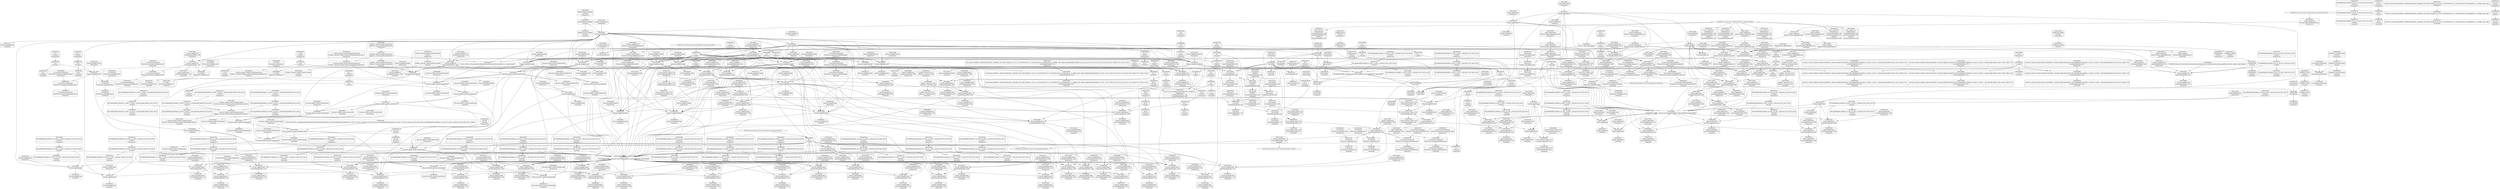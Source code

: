 digraph {
	CE0x57e2fc0 [shape=record,shape=Mrecord,label="{CE0x57e2fc0|cred_has_capability:call|security/selinux/hooks.c,1558|*SummSource*}"]
	CE0x583c5c0 [shape=record,shape=Mrecord,label="{CE0x583c5c0|cred_has_capability:tmp20|security/selinux/hooks.c,1580|*SummSink*}"]
	CE0x5830560 [shape=record,shape=Mrecord,label="{CE0x5830560|cred_has_capability:tmp32|security/selinux/hooks.c,1586|*SummSink*}"]
	CE0x5830230 [shape=record,shape=Mrecord,label="{CE0x5830230|cred_has_capability:tmp32|security/selinux/hooks.c,1586}"]
	CE0x5817bf0 [shape=record,shape=Mrecord,label="{CE0x5817bf0|cred_has_capability:tmp11|security/selinux/hooks.c,1575}"]
	CE0x58382a0 [shape=record,shape=Mrecord,label="{CE0x58382a0|cred_has_capability:sclass.0|*SummSink*}"]
	CE0x57fb650 [shape=record,shape=Mrecord,label="{CE0x57fb650|i64*_getelementptr_inbounds_(_2_x_i64_,_2_x_i64_*___llvm_gcov_ctr131,_i64_0,_i64_1)|*Constant*}"]
	CE0x582bf00 [shape=record,shape=Mrecord,label="{CE0x582bf00|cred_has_capability:tmp27|security/selinux/hooks.c,1583|*SummSink*}"]
	CE0x57cced0 [shape=record,shape=Mrecord,label="{CE0x57cced0|i64*_getelementptr_inbounds_(_6_x_i64_,_6_x_i64_*___llvm_gcov_ctr142,_i64_0,_i64_0)|*Constant*|*SummSource*}"]
	CE0x5800f70 [shape=record,shape=Mrecord,label="{CE0x5800f70|i8*_getelementptr_inbounds_(_25_x_i8_,_25_x_i8_*_.str3,_i32_0,_i32_0)|*Constant*|*SummSource*}"]
	CE0x58266c0 [shape=record,shape=Mrecord,label="{CE0x58266c0|avc_audit:avd|Function::avc_audit&Arg::avd::|*SummSource*}"]
	CE0x57de210 [shape=record,shape=Mrecord,label="{CE0x57de210|cred_has_capability:tmp2|security/selinux/hooks.c,1567|*SummSink*}"]
	CE0x57fb430 [shape=record,shape=Mrecord,label="{CE0x57fb430|cred_sid:tmp1}"]
	CE0x581acd0 [shape=record,shape=Mrecord,label="{CE0x581acd0|cred_has_capability:tmp12|security/selinux/hooks.c,1575|*SummSink*}"]
	CE0x582c450 [shape=record,shape=Mrecord,label="{CE0x582c450|cred_has_capability:tmp28|security/selinux/hooks.c,1584}"]
	CE0x57e11f0 [shape=record,shape=Mrecord,label="{CE0x57e11f0|selinux_capable:cap|Function::selinux_capable&Arg::cap::}"]
	CE0x57c9600 [shape=record,shape=Mrecord,label="{CE0x57c9600|_call_void_mcount()_#3|*SummSource*}"]
	CE0x6cce290 [shape=record,shape=Mrecord,label="{CE0x6cce290|i32_0|*Constant*|*SummSink*}"]
	CE0x57fb090 [shape=record,shape=Mrecord,label="{CE0x57fb090|i32_0|*Constant*}"]
	CE0x57d59b0 [shape=record,shape=Mrecord,label="{CE0x57d59b0|selinux_capable:call|security/selinux/hooks.c,2007|*SummSink*}"]
	"CONST[source:1(input),value:2(dynamic)][purpose:{operation}][SrcIdx:2]"
	CE0x5803ab0 [shape=record,shape=Mrecord,label="{CE0x5803ab0|cred_has_capability:and|security/selinux/hooks.c,1559}"]
	CE0x57ee0e0 [shape=record,shape=Mrecord,label="{CE0x57ee0e0|cred_has_capability:tmp5|security/selinux/hooks.c,1570|*SummSource*}"]
	CE0x57e31d0 [shape=record,shape=Mrecord,label="{CE0x57e31d0|GLOBAL:cred_sid|*Constant*|*SummSink*}"]
	CE0x5826ed0 [shape=record,shape=Mrecord,label="{CE0x5826ed0|avc_audit:a|Function::avc_audit&Arg::a::|*SummSource*}"]
	CE0x57f4070 [shape=record,shape=Mrecord,label="{CE0x57f4070|selinux_capable:tmp1}"]
	CE0x5851780 [shape=record,shape=Mrecord,label="{CE0x5851780|i64**_getelementptr_inbounds_(_3_x_i64*_,_3_x_i64*_*___llvm_gcda_edge_table144,_i64_0,_i64_2)|*Constant*|*SummSource*}"]
	CE0x583c730 [shape=record,shape=Mrecord,label="{CE0x583c730|cred_has_capability:tmp21|security/selinux/hooks.c,1580}"]
	CE0x58411d0 [shape=record,shape=Mrecord,label="{CE0x58411d0|cred_has_capability:do.body|*SummSource*}"]
	CE0x58084e0 [shape=record,shape=Mrecord,label="{CE0x58084e0|GLOBAL:printk|*Constant*|*SummSink*}"]
	CE0x583b920 [shape=record,shape=Mrecord,label="{CE0x583b920|GLOBAL:avc_audit|*Constant*}"]
	CE0x57e0c60 [shape=record,shape=Mrecord,label="{CE0x57e0c60|cred_has_capability:if.then}"]
	CE0x5804a80 [shape=record,shape=Mrecord,label="{CE0x5804a80|__llvm_gcov_indirect_counter_increment:tmp5|*SummSource*}"]
	CE0x57d92d0 [shape=record,shape=Mrecord,label="{CE0x57d92d0|i64**_getelementptr_inbounds_(_3_x_i64*_,_3_x_i64*_*___llvm_gcda_edge_table144,_i64_0,_i64_1)|*Constant*|*SummSink*}"]
	CE0x57e53e0 [shape=record,shape=Mrecord,label="{CE0x57e53e0|cred_has_capability:tmp7|security/selinux/hooks.c,1574}"]
	CE0x582e9b0 [shape=record,shape=Mrecord,label="{CE0x582e9b0|cred_has_capability:tmp31|security/selinux/hooks.c,1585|*SummSink*}"]
	CE0x57e1920 [shape=record,shape=Mrecord,label="{CE0x57e1920|cred_has_capability:tmp24|security/selinux/hooks.c,1582|*SummSink*}"]
	CE0x584fcb0 [shape=record,shape=Mrecord,label="{CE0x584fcb0|__llvm_gcov_indirect_counter_increment:tmp}"]
	CE0x57f7750 [shape=record,shape=Mrecord,label="{CE0x57f7750|cred_has_capability:entry|*SummSink*}"]
	CE0x57f8ca0 [shape=record,shape=Mrecord,label="{CE0x57f8ca0|cred_has_capability:tmp1|*SummSink*}"]
	CE0x57c8950 [shape=record,shape=Mrecord,label="{CE0x57c8950|cred_has_capability:shl|security/selinux/hooks.c,1559}"]
	CE0x584e300 [shape=record,shape=Mrecord,label="{CE0x584e300|cred_has_capability:sw.bb2|*SummSource*}"]
	CE0x57e5110 [shape=record,shape=Mrecord,label="{CE0x57e5110|cred_has_capability:tmp6|security/selinux/hooks.c,1574|*SummSink*}"]
	CE0x581af10 [shape=record,shape=Mrecord,label="{CE0x581af10|cred_has_capability:tmp13|security/selinux/hooks.c,1575|*SummSource*}"]
	CE0x5807370 [shape=record,shape=Mrecord,label="{CE0x5807370|_call_void_mcount()_#3|*SummSource*}"]
	CE0x57edfd0 [shape=record,shape=Mrecord,label="{CE0x57edfd0|cred_has_capability:tmp5|security/selinux/hooks.c,1570}"]
	CE0x5852af0 [shape=record,shape=Mrecord,label="{CE0x5852af0|avc_audit:ssid|Function::avc_audit&Arg::ssid::|*SummSource*}"]
	CE0x57f6c30 [shape=record,shape=Mrecord,label="{CE0x57f6c30|_ret_i32_%tmp6,_!dbg_!27716|security/selinux/hooks.c,197|*SummSink*}"]
	CE0x582c8f0 [shape=record,shape=Mrecord,label="{CE0x582c8f0|i64*_getelementptr_inbounds_(_21_x_i64_,_21_x_i64_*___llvm_gcov_ctr143,_i64_0,_i64_18)|*Constant*|*SummSource*}"]
	CE0x580cc60 [shape=record,shape=Mrecord,label="{CE0x580cc60|i64*_getelementptr_inbounds_(_6_x_i64_,_6_x_i64_*___llvm_gcov_ctr142,_i64_0,_i64_4)|*Constant*}"]
	CE0x583c9b0 [shape=record,shape=Mrecord,label="{CE0x583c9b0|cred_has_capability:tmp21|security/selinux/hooks.c,1580|*SummSource*}"]
	CE0x58311b0 [shape=record,shape=Mrecord,label="{CE0x58311b0|cred_sid:bb|*SummSink*}"]
	CE0x58527b0 [shape=record,shape=Mrecord,label="{CE0x58527b0|avc_audit:entry|*SummSource*}"]
	CE0x5839350 [shape=record,shape=Mrecord,label="{CE0x5839350|avc_has_perm_noaudit:ssid|Function::avc_has_perm_noaudit&Arg::ssid::|*SummSource*}"]
	CE0x57eb860 [shape=record,shape=Mrecord,label="{CE0x57eb860|__llvm_gcov_indirect_counter_increment:tmp2|*SummSource*}"]
	CE0x58300d0 [shape=record,shape=Mrecord,label="{CE0x58300d0|i64*_getelementptr_inbounds_(_21_x_i64_,_21_x_i64_*___llvm_gcov_ctr143,_i64_0,_i64_20)|*Constant*}"]
	CE0x57fa640 [shape=record,shape=Mrecord,label="{CE0x57fa640|selinux_capable:tmp4|security/selinux/hooks.c,2008}"]
	CE0x57e54d0 [shape=record,shape=Mrecord,label="{CE0x57e54d0|cred_has_capability:tmp7|security/selinux/hooks.c,1574|*SummSource*}"]
	CE0x57f2ba0 [shape=record,shape=Mrecord,label="{CE0x57f2ba0|i8_3|*Constant*}"]
	CE0x57f9270 [shape=record,shape=Mrecord,label="{CE0x57f9270|cred_has_capability:call3|security/selinux/hooks.c,1573|*SummSource*}"]
	CE0x57e0e00 [shape=record,shape=Mrecord,label="{CE0x57e0e00|selinux_capable:cap|Function::selinux_capable&Arg::cap::|*SummSink*}"]
	CE0x57e4e70 [shape=record,shape=Mrecord,label="{CE0x57e4e70|cred_has_capability:do.cond}"]
	CE0x5837ff0 [shape=record,shape=Mrecord,label="{CE0x5837ff0|i16_47|*Constant*|*SummSink*}"]
	CE0x57c89c0 [shape=record,shape=Mrecord,label="{CE0x57c89c0|cred_has_capability:shl|security/selinux/hooks.c,1559|*SummSource*}"]
	CE0x581b050 [shape=record,shape=Mrecord,label="{CE0x581b050|cred_has_capability:tmp13|security/selinux/hooks.c,1575|*SummSink*}"]
	CE0x57f13d0 [shape=record,shape=Mrecord,label="{CE0x57f13d0|selinux_capable:tmp11|security/selinux/hooks.c,2012}"]
	CE0x57d63c0 [shape=record,shape=Mrecord,label="{CE0x57d63c0|i64*_getelementptr_inbounds_(_6_x_i64_,_6_x_i64_*___llvm_gcov_ctr142,_i64_0,_i64_5)|*Constant*}"]
	CE0x583eb00 [shape=record,shape=Mrecord,label="{CE0x583eb00|i64_13|*Constant*|*SummSink*}"]
	CE0x57f1620 [shape=record,shape=Mrecord,label="{CE0x57f1620|selinux_capable:tmp11|security/selinux/hooks.c,2012|*SummSink*}"]
	CE0x57db310 [shape=record,shape=Mrecord,label="{CE0x57db310|_ret_void|*SummSource*}"]
	CE0x584f9a0 [shape=record,shape=Mrecord,label="{CE0x584f9a0|__llvm_gcov_indirect_counter_increment:bb4}"]
	CE0x57eb930 [shape=record,shape=Mrecord,label="{CE0x57eb930|__llvm_gcov_indirect_counter_increment:counter}"]
	CE0x6e76300 [shape=record,shape=Mrecord,label="{CE0x6e76300|selinux_capable:tmp6|security/selinux/hooks.c,2009}"]
	CE0x58023f0 [shape=record,shape=Mrecord,label="{CE0x58023f0|i64_12|*Constant*|*SummSink*}"]
	CE0x57d82f0 [shape=record,shape=Mrecord,label="{CE0x57d82f0|GLOBAL:__llvm_gcov_ctr142|Global_var:__llvm_gcov_ctr142|*SummSource*}"]
	CE0x5807990 [shape=record,shape=Mrecord,label="{CE0x5807990|cred_sid:cred|Function::cred_sid&Arg::cred::|*SummSource*}"]
	CE0x6cce300 [shape=record,shape=Mrecord,label="{CE0x6cce300|i32_0|*Constant*|*SummSource*}"]
	CE0x5843e40 [shape=record,shape=Mrecord,label="{CE0x5843e40|cred_has_capability:if.end10}"]
	CE0x582ca10 [shape=record,shape=Mrecord,label="{CE0x582ca10|cred_has_capability:tmp28|security/selinux/hooks.c,1584|*SummSource*}"]
	CE0x57f4530 [shape=record,shape=Mrecord,label="{CE0x57f4530|i64_0|*Constant*}"]
	CE0x57f7dd0 [shape=record,shape=Mrecord,label="{CE0x57f7dd0|i32_0|*Constant*}"]
	CE0x57ddfb0 [shape=record,shape=Mrecord,label="{CE0x57ddfb0|cred_has_capability:tmp2|security/selinux/hooks.c,1567}"]
	CE0x58428e0 [shape=record,shape=Mrecord,label="{CE0x58428e0|cred_has_capability:tmp15|security/selinux/hooks.c,1575|*SummSink*}"]
	"CONST[source:0(mediator),value:0(static)][purpose:{operation}]"
	CE0x581a4d0 [shape=record,shape=Mrecord,label="{CE0x581a4d0|cred_has_capability:tmp17|security/selinux/hooks.c,1576|*SummSink*}"]
	CE0x5839460 [shape=record,shape=Mrecord,label="{CE0x5839460|avc_has_perm_noaudit:ssid|Function::avc_has_perm_noaudit&Arg::ssid::|*SummSink*}"]
	CE0x57f9ad0 [shape=record,shape=Mrecord,label="{CE0x57f9ad0|GLOBAL:printk|*Constant*}"]
	CE0x57f0460 [shape=record,shape=Mrecord,label="{CE0x57f0460|_ret_i32_%retval.0,_!dbg_!27765|security/selinux/hooks.c,1586}"]
	CE0x57f2e40 [shape=record,shape=Mrecord,label="{CE0x57f2e40|i8_3|*Constant*|*SummSink*}"]
	CE0x57e2a40 [shape=record,shape=Mrecord,label="{CE0x57e2a40|cred_has_capability:do.end6|*SummSink*}"]
	CE0x57f0e10 [shape=record,shape=Mrecord,label="{CE0x57f0e10|cred_has_capability:sw.bb}"]
	CE0x5806b30 [shape=record,shape=Mrecord,label="{CE0x5806b30|__llvm_gcov_indirect_counter_increment:tmp1|*SummSink*}"]
	CE0x57e01f0 [shape=record,shape=Mrecord,label="{CE0x57e01f0|cred_has_capability:sw.bb2}"]
	CE0x5828050 [shape=record,shape=Mrecord,label="{CE0x5828050|cred_has_capability:tmp22|security/selinux/hooks.c,1582|*SummSink*}"]
	CE0x584b3e0 [shape=record,shape=Mrecord,label="{CE0x584b3e0|GLOBAL:__llvm_gcov_indirect_counter_increment|*Constant*|*SummSink*}"]
	CE0x582e500 [shape=record,shape=Mrecord,label="{CE0x582e500|cred_has_capability:tmp31|security/selinux/hooks.c,1585}"]
	CE0x5814c90 [shape=record,shape=Mrecord,label="{CE0x5814c90|cred_has_capability:do.body4|*SummSource*}"]
	CE0x57e5930 [shape=record,shape=Mrecord,label="{CE0x57e5930|cred_sid:tmp}"]
	CE0x57c8ba0 [shape=record,shape=Mrecord,label="{CE0x57c8ba0|selinux_capable:tobool|security/selinux/hooks.c,2008|*SummSource*}"]
	CE0x57e3080 [shape=record,shape=Mrecord,label="{CE0x57e3080|cred_has_capability:call|security/selinux/hooks.c,1558|*SummSink*}"]
	CE0x5847090 [shape=record,shape=Mrecord,label="{CE0x5847090|cred_has_capability:u|security/selinux/hooks.c,1563|*SummSink*}"]
	CE0x5827df0 [shape=record,shape=Mrecord,label="{CE0x5827df0|i64_16|*Constant*|*SummSource*}"]
	CE0x583dd30 [shape=record,shape=Mrecord,label="{CE0x583dd30|i64_14|*Constant*}"]
	CE0x57f9810 [shape=record,shape=Mrecord,label="{CE0x57f9810|i8*_getelementptr_inbounds_(_40_x_i8_,_40_x_i8_*_.str49,_i32_0,_i32_0)|*Constant*|*SummSink*}"]
	CE0x57d3cd0 [shape=record,shape=Mrecord,label="{CE0x57d3cd0|selinux_capable:if.then|*SummSource*}"]
	CE0x583baa0 [shape=record,shape=Mrecord,label="{CE0x583baa0|GLOBAL:__llvm_gcov_ctr143|Global_var:__llvm_gcov_ctr143|*SummSink*}"]
	CE0x5825780 [shape=record,shape=Mrecord,label="{CE0x5825780|avc_audit:ssid|Function::avc_audit&Arg::ssid::}"]
	CE0x5839770 [shape=record,shape=Mrecord,label="{CE0x5839770|avc_has_perm_noaudit:tsid|Function::avc_has_perm_noaudit&Arg::tsid::|*SummSource*}"]
	CE0x57fa560 [shape=record,shape=Mrecord,label="{CE0x57fa560|selinux_capable:tmp3|security/selinux/hooks.c,2008|*SummSource*}"]
	CE0x5839030 [shape=record,shape=Mrecord,label="{CE0x5839030|avc_has_perm_noaudit:tclass|Function::avc_has_perm_noaudit&Arg::tclass::}"]
	CE0x57eba90 [shape=record,shape=Mrecord,label="{CE0x57eba90|__llvm_gcov_indirect_counter_increment:counter|*SummSource*}"]
	CE0x57c8e30 [shape=record,shape=Mrecord,label="{CE0x57c8e30|selinux_capable:if.then|*SummSink*}"]
	CE0x58304f0 [shape=record,shape=Mrecord,label="{CE0x58304f0|cred_has_capability:tmp32|security/selinux/hooks.c,1586|*SummSource*}"]
	CE0x583a6e0 [shape=record,shape=Mrecord,label="{CE0x583a6e0|avc_has_perm_noaudit:flags|Function::avc_has_perm_noaudit&Arg::flags::}"]
	CE0x57d80e0 [shape=record,shape=Mrecord,label="{CE0x57d80e0|selinux_capable:entry|*SummSink*}"]
	CE0x583aa80 [shape=record,shape=Mrecord,label="{CE0x583aa80|avc_has_perm_noaudit:avd|Function::avc_has_perm_noaudit&Arg::avd::}"]
	CE0x583e190 [shape=record,shape=Mrecord,label="{CE0x583e190|i64_14|*Constant*|*SummSource*}"]
	CE0x5801620 [shape=record,shape=Mrecord,label="{CE0x5801620|i64*_getelementptr_inbounds_(_21_x_i64_,_21_x_i64_*___llvm_gcov_ctr143,_i64_0,_i64_8)|*Constant*|*SummSink*}"]
	CE0x57e6010 [shape=record,shape=Mrecord,label="{CE0x57e6010|cred_has_capability:ad|security/selinux/hooks.c, 1555|*SummSource*}"]
	CE0x584b350 [shape=record,shape=Mrecord,label="{CE0x584b350|_call_void___llvm_gcov_indirect_counter_increment(i32*___llvm_gcov_global_state_pred145,_i64**_getelementptr_inbounds_(_3_x_i64*_,_3_x_i64*_*___llvm_gcda_edge_table144,_i64_0,_i64_1)),_!dbg_!27728|security/selinux/hooks.c,1567|*SummSink*}"]
	CE0x74f2b80 [shape=record,shape=Mrecord,label="{CE0x74f2b80|selinux_capable:tmp5|security/selinux/hooks.c,2008|*SummSource*}"]
	CE0x57e3360 [shape=record,shape=Mrecord,label="{CE0x57e3360|cred_sid:entry}"]
	CE0x57de4d0 [shape=record,shape=Mrecord,label="{CE0x57de4d0|_call_void___llvm_gcov_indirect_counter_increment(i32*___llvm_gcov_global_state_pred145,_i64**_getelementptr_inbounds_(_3_x_i64*_,_3_x_i64*_*___llvm_gcda_edge_table144,_i64_0,_i64_2)),_!dbg_!27732|security/selinux/hooks.c,1570}"]
	CE0x5802640 [shape=record,shape=Mrecord,label="{CE0x5802640|i64*_getelementptr_inbounds_(_21_x_i64_,_21_x_i64_*___llvm_gcov_ctr143,_i64_0,_i64_8)|*Constant*}"]
	CE0x6e76290 [shape=record,shape=Mrecord,label="{CE0x6e76290|selinux_capable:tmp6|security/selinux/hooks.c,2009|*SummSink*}"]
	CE0x583d300 [shape=record,shape=Mrecord,label="{CE0x583d300|GLOBAL:avc_audit|*Constant*|*SummSource*}"]
	CE0x57ebd90 [shape=record,shape=Mrecord,label="{CE0x57ebd90|_call_void_asm_sideeffect_1:_09ud2_0A.pushsection___bug_table,_22a_22_0A2:_09.long_1b_-_2b,_$_0:c_-_2b_0A_09.word_$_1:c_,_0_0A_09.org_2b+$_2:c_0A.popsection_,_i,i,i,_dirflag_,_fpsr_,_flags_(i8*_getelementptr_inbounds_(_25_x_i8_,_25_x_i8_*_.str3,_i32_0,_i32_0),_i32_1575,_i64_12)_#3,_!dbg_!27737,_!srcloc_!27740|security/selinux/hooks.c,1575}"]
	CE0x58030b0 [shape=record,shape=Mrecord,label="{CE0x58030b0|_call_void_mcount()_#3|*SummSink*}"]
	CE0x581b4b0 [shape=record,shape=Mrecord,label="{CE0x581b4b0|i1_true|*Constant*|*SummSink*}"]
	CE0x57d8030 [shape=record,shape=Mrecord,label="{CE0x57d8030|i64_2|*Constant*|*SummSource*}"]
	CE0x5828960 [shape=record,shape=Mrecord,label="{CE0x5828960|cred_has_capability:tmp22|security/selinux/hooks.c,1582}"]
	CE0x57d8730 [shape=record,shape=Mrecord,label="{CE0x57d8730|cred_has_capability:audit|Function::cred_has_capability&Arg::audit::|*SummSink*}"]
	CE0x5831140 [shape=record,shape=Mrecord,label="{CE0x5831140|cred_sid:bb|*SummSource*}"]
	CE0x583e200 [shape=record,shape=Mrecord,label="{CE0x583e200|i64_14|*Constant*|*SummSink*}"]
	CE0x5803be0 [shape=record,shape=Mrecord,label="{CE0x5803be0|__llvm_gcov_indirect_counter_increment:tmp2|*SummSink*}"]
	CE0x5827d80 [shape=record,shape=Mrecord,label="{CE0x5827d80|i64_16|*Constant*}"]
	CE0x582ca80 [shape=record,shape=Mrecord,label="{CE0x582ca80|cred_has_capability:tmp28|security/selinux/hooks.c,1584|*SummSink*}"]
	CE0x5830c30 [shape=record,shape=Mrecord,label="{CE0x5830c30|cred_has_capability:tmp33|security/selinux/hooks.c,1586|*SummSource*}"]
	CE0x5831a60 [shape=record,shape=Mrecord,label="{CE0x5831a60|cred_sid:sid|security/selinux/hooks.c,197|*SummSink*}"]
	CE0x5808850 [shape=record,shape=Mrecord,label="{CE0x5808850|i64*_getelementptr_inbounds_(_21_x_i64_,_21_x_i64_*___llvm_gcov_ctr143,_i64_0,_i64_7)|*Constant*|*SummSource*}"]
	CE0x57df270 [shape=record,shape=Mrecord,label="{CE0x57df270|cred_has_capability:cap|Function::cred_has_capability&Arg::cap::|*SummSink*}"]
	CE0x57d5a60 [shape=record,shape=Mrecord,label="{CE0x57d5a60|selinux_capable:call|security/selinux/hooks.c,2007}"]
	CE0x57fa5d0 [shape=record,shape=Mrecord,label="{CE0x57fa5d0|selinux_capable:tmp3|security/selinux/hooks.c,2008|*SummSink*}"]
	CE0x581b5f0 [shape=record,shape=Mrecord,label="{CE0x581b5f0|cred_has_capability:tmp14|security/selinux/hooks.c,1575}"]
	CE0x5841c30 [shape=record,shape=Mrecord,label="{CE0x5841c30|GLOBAL:__llvm_gcov_indirect_counter_increment|*Constant*|*SummSource*}"]
	CE0x5843d60 [shape=record,shape=Mrecord,label="{CE0x5843d60|cred_has_capability:if.then9|*SummSink*}"]
	"CONST[source:1(input),value:2(dynamic)][purpose:{subject}][SrcIdx:3]"
	CE0x57d7ce0 [shape=record,shape=Mrecord,label="{CE0x57d7ce0|i64_1|*Constant*}"]
	CE0x57c8c50 [shape=record,shape=Mrecord,label="{CE0x57c8c50|selinux_capable:tmp|*SummSink*}"]
	CE0x57edf60 [shape=record,shape=Mrecord,label="{CE0x57edf60|_call_void___llvm_gcov_indirect_counter_increment(i32*___llvm_gcov_global_state_pred145,_i64**_getelementptr_inbounds_(_3_x_i64*_,_3_x_i64*_*___llvm_gcda_edge_table144,_i64_0,_i64_0)),_!dbg_!27734|security/selinux/hooks.c,1574}"]
	CE0x582e100 [shape=record,shape=Mrecord,label="{CE0x582e100|i64*_getelementptr_inbounds_(_21_x_i64_,_21_x_i64_*___llvm_gcov_ctr143,_i64_0,_i64_19)|*Constant*|*SummSink*}"]
	CE0x5830480 [shape=record,shape=Mrecord,label="{CE0x5830480|i64*_getelementptr_inbounds_(_21_x_i64_,_21_x_i64_*___llvm_gcov_ctr143,_i64_0,_i64_20)|*Constant*|*SummSink*}"]
	CE0x58257f0 [shape=record,shape=Mrecord,label="{CE0x58257f0|avc_audit:ssid|Function::avc_audit&Arg::ssid::|*SummSink*}"]
	CE0x57eff80 [shape=record,shape=Mrecord,label="{CE0x57eff80|cred_has_capability:avd|security/selinux/hooks.c, 1556|*SummSource*}"]
	CE0x5827f30 [shape=record,shape=Mrecord,label="{CE0x5827f30|i64_16|*Constant*|*SummSink*}"]
	CE0x583b4f0 [shape=record,shape=Mrecord,label="{CE0x583b4f0|cred_has_capability:tmp18|security/selinux/hooks.c,1580}"]
	CE0x57f3840 [shape=record,shape=Mrecord,label="{CE0x57f3840|cred_has_capability:cap|Function::cred_has_capability&Arg::cap::|*SummSource*}"]
	CE0x5831bc0 [shape=record,shape=Mrecord,label="{CE0x5831bc0|cred_sid:sid|security/selinux/hooks.c,197|*SummSource*}"]
	CE0x57f7fb0 [shape=record,shape=Mrecord,label="{CE0x57f7fb0|cred_has_capability:cap1|security/selinux/hooks.c,1563|*SummSink*}"]
	CE0x5812800 [shape=record,shape=Mrecord,label="{CE0x5812800|cred_has_capability:sw.bb|*SummSource*}"]
	CE0x5814b60 [shape=record,shape=Mrecord,label="{CE0x5814b60|cred_has_capability:do.body4}"]
	CE0x580de70 [shape=record,shape=Mrecord,label="{CE0x580de70|i64*_getelementptr_inbounds_(_6_x_i64_,_6_x_i64_*___llvm_gcov_ctr142,_i64_0,_i64_4)|*Constant*|*SummSink*}"]
	CE0x5843080 [shape=record,shape=Mrecord,label="{CE0x5843080|cred_sid:tmp|*SummSink*}"]
	CE0x5827ac0 [shape=record,shape=Mrecord,label="{CE0x5827ac0|cred_has_capability:tobool|security/selinux/hooks.c,1582|*SummSource*}"]
	CE0x57ec730 [shape=record,shape=Mrecord,label="{CE0x57ec730|i8*_getelementptr_inbounds_(_25_x_i8_,_25_x_i8_*_.str3,_i32_0,_i32_0)|*Constant*}"]
	CE0x5801490 [shape=record,shape=Mrecord,label="{CE0x5801490|void_(i8*,_i32,_i64)*_asm_sideeffect_1:_09ud2_0A.pushsection___bug_table,_22a_22_0A2:_09.long_1b_-_2b,_$_0:c_-_2b_0A_09.word_$_1:c_,_0_0A_09.org_2b+$_2:c_0A.popsection_,_i,i,i,_dirflag_,_fpsr_,_flags_|*SummSource*}"]
	CE0x582fcf0 [shape=record,shape=Mrecord,label="{CE0x582fcf0|cred_has_capability:retval.0|*SummSink*}"]
	CE0x57f6ee0 [shape=record,shape=Mrecord,label="{CE0x57f6ee0|selinux_capable:tmp9|security/selinux/hooks.c,2011}"]
	CE0x57dfd10 [shape=record,shape=Mrecord,label="{CE0x57dfd10|cred_has_capability:return|*SummSource*}"]
	CE0x57db730 [shape=record,shape=Mrecord,label="{CE0x57db730|i64*_getelementptr_inbounds_(_21_x_i64_,_21_x_i64_*___llvm_gcov_ctr143,_i64_0,_i64_4)|*Constant*}"]
	CE0x57f2fb0 [shape=record,shape=Mrecord,label="{CE0x57f2fb0|cred_has_capability:u|security/selinux/hooks.c,1563}"]
	CE0x57c9040 [shape=record,shape=Mrecord,label="{CE0x57c9040|selinux_capable:tmp|*SummSource*}"]
	CE0x57c88e0 [shape=record,shape=Mrecord,label="{CE0x57c88e0|cred_has_capability:and|security/selinux/hooks.c,1559|*SummSink*}"]
	CE0x582e170 [shape=record,shape=Mrecord,label="{CE0x582e170|cred_has_capability:tmp30|security/selinux/hooks.c,1585|*SummSource*}"]
	CE0x57da0e0 [shape=record,shape=Mrecord,label="{CE0x57da0e0|cred_has_capability:tmp6|security/selinux/hooks.c,1574}"]
	CE0x57e3650 [shape=record,shape=Mrecord,label="{CE0x57e3650|cred_sid:security|security/selinux/hooks.c,196|*SummSource*}"]
	CE0x584fb80 [shape=record,shape=Mrecord,label="{CE0x584fb80|__llvm_gcov_indirect_counter_increment:tmp1}"]
	CE0x5838a00 [shape=record,shape=Mrecord,label="{CE0x5838a00|GLOBAL:avc_has_perm_noaudit|*Constant*|*SummSink*}"]
	CE0x57f9020 [shape=record,shape=Mrecord,label="{CE0x57f9020|cred_has_capability:ad|security/selinux/hooks.c, 1555|*SummSink*}"]
	CE0x582b710 [shape=record,shape=Mrecord,label="{CE0x582b710|cred_has_capability:tmp26|security/selinux/hooks.c,1583|*SummSource*}"]
	CE0x584e1f0 [shape=record,shape=Mrecord,label="{CE0x584e1f0|__llvm_gcov_indirect_counter_increment:exit|*SummSource*}"]
	CE0x57e1810 [shape=record,shape=Mrecord,label="{CE0x57e1810|cred_has_capability:tmp24|security/selinux/hooks.c,1582|*SummSource*}"]
	CE0x5844670 [shape=record,shape=Mrecord,label="{CE0x5844670|cred_has_capability:tmp3|security/selinux/hooks.c,1567|*SummSource*}"]
	CE0x5851db0 [shape=record,shape=Mrecord,label="{CE0x5851db0|cred_sid:entry|*SummSource*}"]
	CE0x5802700 [shape=record,shape=Mrecord,label="{CE0x5802700|i64*_getelementptr_inbounds_(_21_x_i64_,_21_x_i64_*___llvm_gcov_ctr143,_i64_0,_i64_8)|*Constant*|*SummSource*}"]
	CE0x582cda0 [shape=record,shape=Mrecord,label="{CE0x582cda0|cred_has_capability:tmp29|security/selinux/hooks.c,1584}"]
	CE0x584f910 [shape=record,shape=Mrecord,label="{CE0x584f910|__llvm_gcov_indirect_counter_increment:bb|*SummSink*}"]
	CE0x57d8f70 [shape=record,shape=Mrecord,label="{CE0x57d8f70|__llvm_gcov_indirect_counter_increment:counters|Function::__llvm_gcov_indirect_counter_increment&Arg::counters::|*SummSource*}"]
	CE0x57d79c0 [shape=record,shape=Mrecord,label="{CE0x57d79c0|cred_has_capability:tmp4|security/selinux/hooks.c,1570|*SummSink*}"]
	CE0x582f4c0 [shape=record,shape=Mrecord,label="{CE0x582f4c0|cred_has_capability:retval.0}"]
	CE0x57db2a0 [shape=record,shape=Mrecord,label="{CE0x57db2a0|_ret_void}"]
	CE0x5851ef0 [shape=record,shape=Mrecord,label="{CE0x5851ef0|cred_sid:entry|*SummSink*}"]
	CE0x581aea0 [shape=record,shape=Mrecord,label="{CE0x581aea0|cred_has_capability:tmp13|security/selinux/hooks.c,1575}"]
	CE0x5838500 [shape=record,shape=Mrecord,label="{CE0x5838500|cred_has_capability:call7|security/selinux/hooks.c,1579}"]
	CE0x57fa030 [shape=record,shape=Mrecord,label="{CE0x57fa030|i64*_getelementptr_inbounds_(_21_x_i64_,_21_x_i64_*___llvm_gcov_ctr143,_i64_0,_i64_0)|*Constant*}"]
	CE0x5803810 [shape=record,shape=Mrecord,label="{CE0x5803810|i32_31|*Constant*|*SummSink*}"]
	CE0x5832c80 [shape=record,shape=Mrecord,label="{CE0x5832c80|cred_sid:tmp6|security/selinux/hooks.c,197|*SummSource*}"]
	CE0x5828e20 [shape=record,shape=Mrecord,label="{CE0x5828e20|cred_has_capability:tmp23|security/selinux/hooks.c,1582|*SummSource*}"]
	CE0x5846c40 [shape=record,shape=Mrecord,label="{CE0x5846c40|i64**_getelementptr_inbounds_(_3_x_i64*_,_3_x_i64*_*___llvm_gcda_edge_table144,_i64_0,_i64_0)|*Constant*|*SummSource*}"]
	CE0x57f87d0 [shape=record,shape=Mrecord,label="{CE0x57f87d0|cred_has_capability:sw.default|*SummSink*}"]
	CE0x582c9a0 [shape=record,shape=Mrecord,label="{CE0x582c9a0|i64*_getelementptr_inbounds_(_21_x_i64_,_21_x_i64_*___llvm_gcov_ctr143,_i64_0,_i64_18)|*Constant*|*SummSink*}"]
	CE0x5845f10 [shape=record,shape=Mrecord,label="{CE0x5845f10|i64*_getelementptr_inbounds_(_2_x_i64_,_2_x_i64_*___llvm_gcov_ctr131,_i64_0,_i64_1)|*Constant*|*SummSource*}"]
	CE0x57f8b30 [shape=record,shape=Mrecord,label="{CE0x57f8b30|cred_has_capability:do.end6}"]
	CE0x5838190 [shape=record,shape=Mrecord,label="{CE0x5838190|cred_has_capability:sclass.0|*SummSource*}"]
	CE0x582d250 [shape=record,shape=Mrecord,label="{CE0x582d250|cred_has_capability:tmp29|security/selinux/hooks.c,1584|*SummSink*}"]
	CE0x58260a0 [shape=record,shape=Mrecord,label="{CE0x58260a0|avc_audit:requested|Function::avc_audit&Arg::requested::}"]
	CE0x58413a0 [shape=record,shape=Mrecord,label="{CE0x58413a0|cred_has_capability:if.then9}"]
	CE0x5825bf0 [shape=record,shape=Mrecord,label="{CE0x5825bf0|avc_audit:tsid|Function::avc_audit&Arg::tsid::|*SummSink*}"]
	CE0x5827170 [shape=record,shape=Mrecord,label="{CE0x5827170|_ret_i32_%retval.0,_!dbg_!27732|security/selinux/include/avc.h,142}"]
	CE0x5808470 [shape=record,shape=Mrecord,label="{CE0x5808470|GLOBAL:printk|*Constant*|*SummSource*}"]
	CE0x5852600 [shape=record,shape=Mrecord,label="{CE0x5852600|avc_audit:entry}"]
	CE0x5845240 [shape=record,shape=Mrecord,label="{CE0x5845240|i32_31|*Constant*}"]
	CE0x5846080 [shape=record,shape=Mrecord,label="{CE0x5846080|i64*_getelementptr_inbounds_(_2_x_i64_,_2_x_i64_*___llvm_gcov_ctr131,_i64_0,_i64_1)|*Constant*|*SummSink*}"]
	CE0x5827370 [shape=record,shape=Mrecord,label="{CE0x5827370|_ret_i32_%retval.0,_!dbg_!27732|security/selinux/include/avc.h,142|*SummSource*}"]
	CE0x57e3550 [shape=record,shape=Mrecord,label="{CE0x57e3550|i32_22|*Constant*|*SummSink*}"]
	CE0x5840d10 [shape=record,shape=Mrecord,label="{CE0x5840d10|__llvm_gcov_indirect_counter_increment:pred}"]
	CE0x57f9e30 [shape=record,shape=Mrecord,label="{CE0x57f9e30|cred_has_capability:if.end10|*SummSource*}"]
	CE0x57f8730 [shape=record,shape=Mrecord,label="{CE0x57f8730|cred_has_capability:sw.default|*SummSource*}"]
	CE0x57d7460 [shape=record,shape=Mrecord,label="{CE0x57d7460|cred_has_capability:tmp4|security/selinux/hooks.c,1570}"]
	CE0x57e1500 [shape=record,shape=Mrecord,label="{CE0x57e1500|cred_has_capability:tmp24|security/selinux/hooks.c,1582}"]
	CE0x5827560 [shape=record,shape=Mrecord,label="{CE0x5827560|cred_has_capability:tobool|security/selinux/hooks.c,1582|*SummSink*}"]
	CE0x583ae20 [shape=record,shape=Mrecord,label="{CE0x583ae20|avc_has_perm_noaudit:avd|Function::avc_has_perm_noaudit&Arg::avd::|*SummSink*}"]
	CE0x5817c60 [shape=record,shape=Mrecord,label="{CE0x5817c60|cred_has_capability:tmp11|security/selinux/hooks.c,1575|*SummSource*}"]
	CE0x581b200 [shape=record,shape=Mrecord,label="{CE0x581b200|i1_true|*Constant*|*SummSource*}"]
	CE0x5808660 [shape=record,shape=Mrecord,label="{CE0x5808660|VOIDTB_TE_array:_GCE_.str49_private_unnamed_addr_constant_40_x_i8_c_013SELinux:_out_of_range_capability_%d_0A_00_,_align_1:_elem_0:default:}"]
	CE0x57e2970 [shape=record,shape=Mrecord,label="{CE0x57e2970|cred_has_capability:do.end6|*SummSource*}"]
	CE0x57d56f0 [shape=record,shape=Mrecord,label="{CE0x57d56f0|COLLAPSED:_GCMRE___llvm_gcov_ctr142_internal_global_6_x_i64_zeroinitializer:_elem_0:default:}"]
	CE0x5841ea0 [shape=record,shape=Mrecord,label="{CE0x5841ea0|__llvm_gcov_indirect_counter_increment:entry|*SummSource*}"]
	CE0x5843b90 [shape=record,shape=Mrecord,label="{CE0x5843b90|i32_-1|*Constant*|*SummSink*}"]
	CE0x583b240 [shape=record,shape=Mrecord,label="{CE0x583b240|cred_has_capability:cmp|security/selinux/hooks.c,1580|*SummSource*}"]
	CE0x57d7270 [shape=record,shape=Mrecord,label="{CE0x57d7270|i64*_getelementptr_inbounds_(_21_x_i64_,_21_x_i64_*___llvm_gcov_ctr143,_i64_0,_i64_5)|*Constant*|*SummSink*}"]
	CE0x5837870 [shape=record,shape=Mrecord,label="{CE0x5837870|i16_4|*Constant*|*SummSource*}"]
	CE0x57eee00 [shape=record,shape=Mrecord,label="{CE0x57eee00|i64*_getelementptr_inbounds_(_2_x_i64_,_2_x_i64_*___llvm_gcov_ctr131,_i64_0,_i64_0)|*Constant*|*SummSink*}"]
	CE0x57c8d90 [shape=record,shape=Mrecord,label="{CE0x57c8d90|selinux_capable:ns|Function::selinux_capable&Arg::ns::}"]
	CE0x5804660 [shape=record,shape=Mrecord,label="{CE0x5804660|__llvm_gcov_indirect_counter_increment:tmp3|*SummSource*}"]
	CE0x58312f0 [shape=record,shape=Mrecord,label="{CE0x58312f0|i64*_getelementptr_inbounds_(_2_x_i64_,_2_x_i64_*___llvm_gcov_ctr131,_i64_0,_i64_0)|*Constant*}"]
	CE0x57f9f50 [shape=record,shape=Mrecord,label="{CE0x57f9f50|cred_has_capability:if.end10|*SummSink*}"]
	CE0x583a2a0 [shape=record,shape=Mrecord,label="{CE0x583a2a0|avc_has_perm_noaudit:requested|Function::avc_has_perm_noaudit&Arg::requested::|*SummSink*}"]
	CE0x57daae0 [shape=record,shape=Mrecord,label="{CE0x57daae0|selinux_capable:tmp10|security/selinux/hooks.c,2012|*SummSource*}"]
	CE0x583b990 [shape=record,shape=Mrecord,label="{CE0x583b990|GLOBAL:__llvm_gcov_ctr143|Global_var:__llvm_gcov_ctr143}"]
	CE0x57f0d20 [shape=record,shape=Mrecord,label="{CE0x57f0d20|cred_has_capability:sw.epilog}"]
	CE0x57dfee0 [shape=record,shape=Mrecord,label="{CE0x57dfee0|_ret_i32_%retval.0,_!dbg_!27725|security/selinux/hooks.c,2012}"]
	CE0x57f2cf0 [shape=record,shape=Mrecord,label="{CE0x57f2cf0|i8_3|*Constant*|*SummSource*}"]
	CE0x5838770 [shape=record,shape=Mrecord,label="{CE0x5838770|cred_has_capability:call7|security/selinux/hooks.c,1579|*SummSink*}"]
	CE0x58303d0 [shape=record,shape=Mrecord,label="{CE0x58303d0|i64*_getelementptr_inbounds_(_21_x_i64_,_21_x_i64_*___llvm_gcov_ctr143,_i64_0,_i64_20)|*Constant*|*SummSource*}"]
	CE0x57fb840 [shape=record,shape=Mrecord,label="{CE0x57fb840|cred_has_capability:shl|security/selinux/hooks.c,1559|*SummSink*}"]
	CE0x583c190 [shape=record,shape=Mrecord,label="{CE0x583c190|cred_has_capability:tmp20|security/selinux/hooks.c,1580}"]
	CE0x5844300 [shape=record,shape=Mrecord,label="{CE0x5844300|i64*_getelementptr_inbounds_(_21_x_i64_,_21_x_i64_*___llvm_gcov_ctr143,_i64_0,_i64_0)|*Constant*|*SummSink*}"]
	CE0x5819e80 [shape=record,shape=Mrecord,label="{CE0x5819e80|i16_4|*Constant*}"]
	CE0x5844c60 [shape=record,shape=Mrecord,label="{CE0x5844c60|i64*_getelementptr_inbounds_(_21_x_i64_,_21_x_i64_*___llvm_gcov_ctr143,_i64_0,_i64_5)|*Constant*|*SummSource*}"]
	CE0x57f9200 [shape=record,shape=Mrecord,label="{CE0x57f9200|cred_has_capability:call3|security/selinux/hooks.c,1573}"]
	CE0x5846f20 [shape=record,shape=Mrecord,label="{CE0x5846f20|cred_has_capability:bb|*SummSource*}"]
	CE0x5846970 [shape=record,shape=Mrecord,label="{CE0x5846970|i64**_getelementptr_inbounds_(_3_x_i64*_,_3_x_i64*_*___llvm_gcda_edge_table144,_i64_0,_i64_0)|*Constant*}"]
	CE0x57f8260 [shape=record,shape=Mrecord,label="{CE0x57f8260|cred_has_capability:shr|security/selinux/hooks.c,1565|*SummSource*}"]
	CE0x57ebf90 [shape=record,shape=Mrecord,label="{CE0x57ebf90|cred_has_capability:tmp9|security/selinux/hooks.c,1575|*SummSource*}"]
	CE0x58328c0 [shape=record,shape=Mrecord,label="{CE0x58328c0|4:_i32,_:_CRE_20,24_|*MultipleSource*|security/selinux/hooks.c,196|security/selinux/hooks.c,197|*LoadInst*|security/selinux/hooks.c,196}"]
	CE0x5837f40 [shape=record,shape=Mrecord,label="{CE0x5837f40|i16_47|*Constant*|*SummSource*}"]
	CE0x5817f50 [shape=record,shape=Mrecord,label="{CE0x5817f50|i64*_getelementptr_inbounds_(_21_x_i64_,_21_x_i64_*___llvm_gcov_ctr143,_i64_0,_i64_9)|*Constant*|*SummSource*}"]
	CE0x57ec100 [shape=record,shape=Mrecord,label="{CE0x57ec100|cred_has_capability:tmp9|security/selinux/hooks.c,1575|*SummSink*}"]
	CE0x5851b30 [shape=record,shape=Mrecord,label="{CE0x5851b30|cred_has_capability:sw.bb2|*SummSink*}"]
	CE0x583aa10 [shape=record,shape=Mrecord,label="{CE0x583aa10|_ret_i32_%rc.0,_!dbg_!27793|security/selinux/avc.c,744}"]
	CE0x582da70 [shape=record,shape=Mrecord,label="{CE0x582da70|i64*_getelementptr_inbounds_(_21_x_i64_,_21_x_i64_*___llvm_gcov_ctr143,_i64_0,_i64_19)|*Constant*}"]
	CE0x57d4b40 [shape=record,shape=Mrecord,label="{CE0x57d4b40|_call_void_mcount()_#3}"]
	CE0x57fac10 [shape=record,shape=Mrecord,label="{CE0x57fac10|cred_has_capability:avd|security/selinux/hooks.c, 1556|*SummSink*}"]
	CE0x57ebe00 [shape=record,shape=Mrecord,label="{CE0x57ebe00|cred_has_capability:tmp9|security/selinux/hooks.c,1575}"]
	CE0x57f6d40 [shape=record,shape=Mrecord,label="{CE0x57f6d40|cred_has_capability:and|security/selinux/hooks.c,1559|*SummSource*}"]
	CE0x57f0220 [shape=record,shape=Mrecord,label="{CE0x57f0220|selinux_capable:retval.0|*SummSource*}"]
	CE0x58378e0 [shape=record,shape=Mrecord,label="{CE0x58378e0|i16_4|*Constant*|*SummSink*}"]
	CE0x5825f70 [shape=record,shape=Mrecord,label="{CE0x5825f70|avc_audit:tclass|Function::avc_audit&Arg::tclass::|*SummSink*}"]
	CE0x57d85b0 [shape=record,shape=Mrecord,label="{CE0x57d85b0|cred_has_capability:audit|Function::cred_has_capability&Arg::audit::|*SummSource*}"]
	CE0x57ce480 [shape=record,shape=Mrecord,label="{CE0x57ce480|selinux_capable:ns|Function::selinux_capable&Arg::ns::|*SummSource*}"]
	CE0x5843c90 [shape=record,shape=Mrecord,label="{CE0x5843c90|cred_has_capability:if.then9|*SummSource*}"]
	CE0x57e0080 [shape=record,shape=Mrecord,label="{CE0x57e0080|_ret_i32_%retval.0,_!dbg_!27725|security/selinux/hooks.c,2012|*SummSink*}"]
	CE0x582e800 [shape=record,shape=Mrecord,label="{CE0x582e800|cred_has_capability:tmp31|security/selinux/hooks.c,1585|*SummSource*}"]
	CE0x5803d30 [shape=record,shape=Mrecord,label="{CE0x5803d30|i64*_null|*Constant*}"]
	CE0x57d3110 [shape=record,shape=Mrecord,label="{CE0x57d3110|GLOBAL:cap_capable|*Constant*|*SummSink*}"]
	CE0x581bf30 [shape=record,shape=Mrecord,label="{CE0x581bf30|cred_has_capability:tmp14|security/selinux/hooks.c,1575|*SummSource*}"]
	CE0x5819d00 [shape=record,shape=Mrecord,label="{CE0x5819d00|cred_has_capability:tmp16|security/selinux/hooks.c,1576|*SummSink*}"]
	CE0x57d2f00 [shape=record,shape=Mrecord,label="{CE0x57d2f00|selinux_capable:return|*SummSource*}"]
	CE0x57ddd00 [shape=record,shape=Mrecord,label="{CE0x57ddd00|i64*_getelementptr_inbounds_(_21_x_i64_,_21_x_i64_*___llvm_gcov_ctr143,_i64_0,_i64_4)|*Constant*|*SummSink*}"]
	CE0x5832130 [shape=record,shape=Mrecord,label="{CE0x5832130|__llvm_gcov_indirect_counter_increment:bb}"]
	CE0x5810470 [shape=record,shape=Mrecord,label="{CE0x5810470|i64*_getelementptr_inbounds_(_6_x_i64_,_6_x_i64_*___llvm_gcov_ctr142,_i64_0,_i64_4)|*Constant*|*SummSource*}"]
	CE0x5840ca0 [shape=record,shape=Mrecord,label="{CE0x5840ca0|__llvm_gcov_indirect_counter_increment:exit|*SummSink*}"]
	CE0x57edea0 [shape=record,shape=Mrecord,label="{CE0x57edea0|GLOBAL:cap_capable|*Constant*|*SummSource*}"]
	CE0x58073e0 [shape=record,shape=Mrecord,label="{CE0x58073e0|_call_void_mcount()_#3|*SummSink*}"]
	CE0x583afe0 [shape=record,shape=Mrecord,label="{CE0x583afe0|_ret_i32_%rc.0,_!dbg_!27793|security/selinux/avc.c,744|*SummSource*}"]
	CE0x583d010 [shape=record,shape=Mrecord,label="{CE0x583d010|cred_has_capability:call8|security/selinux/hooks.c,1581|*SummSource*}"]
	CE0x74f2bf0 [shape=record,shape=Mrecord,label="{CE0x74f2bf0|i64*_getelementptr_inbounds_(_6_x_i64_,_6_x_i64_*___llvm_gcov_ctr142,_i64_0,_i64_3)|*Constant*}"]
	CE0x57ee250 [shape=record,shape=Mrecord,label="{CE0x57ee250|cred_has_capability:tmp5|security/selinux/hooks.c,1570|*SummSink*}"]
	CE0x57cce10 [shape=record,shape=Mrecord,label="{CE0x57cce10|i64_0|*Constant*|*SummSource*}"]
	CE0x5801500 [shape=record,shape=Mrecord,label="{CE0x5801500|void_(i8*,_i32,_i64)*_asm_sideeffect_1:_09ud2_0A.pushsection___bug_table,_22a_22_0A2:_09.long_1b_-_2b,_$_0:c_-_2b_0A_09.word_$_1:c_,_0_0A_09.org_2b+$_2:c_0A.popsection_,_i,i,i,_dirflag_,_fpsr_,_flags_|*SummSink*}"]
	CE0x57da3c0 [shape=record,shape=Mrecord,label="{CE0x57da3c0|cred_has_capability:tmp6|security/selinux/hooks.c,1574|*SummSource*}"]
	CE0x57e3920 [shape=record,shape=Mrecord,label="{CE0x57e3920|cred_sid:security|security/selinux/hooks.c,196}"]
	CE0x584f4e0 [shape=record,shape=Mrecord,label="{CE0x584f4e0|__llvm_gcov_indirect_counter_increment:bb4|*SummSource*}"]
	CE0x57d2da0 [shape=record,shape=Mrecord,label="{CE0x57d2da0|i64*_getelementptr_inbounds_(_6_x_i64_,_6_x_i64_*___llvm_gcov_ctr142,_i64_0,_i64_0)|*Constant*|*SummSink*}"]
	CE0x57daa70 [shape=record,shape=Mrecord,label="{CE0x57daa70|selinux_capable:tmp10|security/selinux/hooks.c,2012}"]
	CE0x58138c0 [shape=record,shape=Mrecord,label="{CE0x58138c0|cred_has_capability:do.end}"]
	CE0x5842090 [shape=record,shape=Mrecord,label="{CE0x5842090|__llvm_gcov_indirect_counter_increment:predecessor|Function::__llvm_gcov_indirect_counter_increment&Arg::predecessor::|*SummSource*}"]
	CE0x58529e0 [shape=record,shape=Mrecord,label="{CE0x58529e0|avc_audit:entry|*SummSink*}"]
	CE0x57e1d10 [shape=record,shape=Mrecord,label="{CE0x57e1d10|cred_has_capability:tmp25|security/selinux/hooks.c,1582|*SummSource*}"]
	CE0x57f37d0 [shape=record,shape=Mrecord,label="{CE0x57f37d0|cred_has_capability:cap|Function::cred_has_capability&Arg::cap::}"]
	CE0x57f36a0 [shape=record,shape=Mrecord,label="{CE0x57f36a0|cred_has_capability:cred|Function::cred_has_capability&Arg::cred::|*SummSource*}"]
	CE0x5839dd0 [shape=record,shape=Mrecord,label="{CE0x5839dd0|avc_has_perm_noaudit:requested|Function::avc_has_perm_noaudit&Arg::requested::}"]
	CE0x57d4670 [shape=record,shape=Mrecord,label="{CE0x57d4670|selinux_capable:call|security/selinux/hooks.c,2007|*SummSource*}"]
	CE0x5802340 [shape=record,shape=Mrecord,label="{CE0x5802340|i64_12|*Constant*|*SummSource*}"]
	CE0x58086d0 [shape=record,shape=Mrecord,label="{CE0x58086d0|i64*_getelementptr_inbounds_(_21_x_i64_,_21_x_i64_*___llvm_gcov_ctr143,_i64_0,_i64_7)|*Constant*}"]
	CE0x57e59a0 [shape=record,shape=Mrecord,label="{CE0x57e59a0|COLLAPSED:_GCMRE___llvm_gcov_ctr131_internal_global_2_x_i64_zeroinitializer:_elem_0:default:}"]
	CE0x5806c70 [shape=record,shape=Mrecord,label="{CE0x5806c70|cred_has_capability:call|security/selinux/hooks.c,1558}"]
	CE0x5824700 [shape=record,shape=Mrecord,label="{CE0x5824700|GLOBAL:avc_audit|*Constant*|*SummSink*}"]
	CE0x57ddac0 [shape=record,shape=Mrecord,label="{CE0x57ddac0|selinux_capable:tmp2|security/selinux/hooks.c,2008|*SummSink*}"]
	CE0x582f810 [shape=record,shape=Mrecord,label="{CE0x582f810|cred_has_capability:retval.0|*SummSource*}"]
	CE0x58258c0 [shape=record,shape=Mrecord,label="{CE0x58258c0|avc_audit:tsid|Function::avc_audit&Arg::tsid::}"]
	CE0x57e2eb0 [shape=record,shape=Mrecord,label="{CE0x57e2eb0|selinux_capable:tmp1|*SummSink*}"]
	CE0x57f4fe0 [shape=record,shape=Mrecord,label="{CE0x57f4fe0|cred_has_capability:entry}"]
	CE0x584b900 [shape=record,shape=Mrecord,label="{CE0x584b900|cred_has_capability:cap1|security/selinux/hooks.c,1563}"]
	"CONST[source:0(mediator),value:2(dynamic)][purpose:{object}]"
	CE0x5817110 [shape=record,shape=Mrecord,label="{CE0x5817110|cred_sid:tmp4|*LoadInst*|security/selinux/hooks.c,196|*SummSink*}"]
	CE0x57d96c0 [shape=record,shape=Mrecord,label="{CE0x57d96c0|GLOBAL:__llvm_gcov_global_state_pred145|Global_var:__llvm_gcov_global_state_pred145|*SummSink*}"]
	CE0x57f76e0 [shape=record,shape=Mrecord,label="{CE0x57f76e0|cred_has_capability:entry|*SummSource*}"]
	CE0x5827440 [shape=record,shape=Mrecord,label="{CE0x5827440|_ret_i32_%retval.0,_!dbg_!27732|security/selinux/include/avc.h,142|*SummSink*}"]
	CE0x582af90 [shape=record,shape=Mrecord,label="{CE0x582af90|i64*_getelementptr_inbounds_(_21_x_i64_,_21_x_i64_*___llvm_gcov_ctr143,_i64_0,_i64_17)|*Constant*}"]
	CE0x58306e0 [shape=record,shape=Mrecord,label="{CE0x58306e0|cred_sid:bb}"]
	CE0x584b890 [shape=record,shape=Mrecord,label="{CE0x584b890|i32_5|*Constant*}"]
	CE0x5843920 [shape=record,shape=Mrecord,label="{CE0x5843920|i32_-1|*Constant*}"]
	CE0x5841fb0 [shape=record,shape=Mrecord,label="{CE0x5841fb0|__llvm_gcov_indirect_counter_increment:entry|*SummSink*}"]
	CE0x583bea0 [shape=record,shape=Mrecord,label="{CE0x583bea0|cred_has_capability:tmp19|security/selinux/hooks.c,1580}"]
	CE0x57d5bc0 [shape=record,shape=Mrecord,label="{CE0x57d5bc0|selinux_capable:return|*SummSink*}"]
	CE0x57d4d50 [shape=record,shape=Mrecord,label="{CE0x57d4d50|selinux_capable:tobool|security/selinux/hooks.c,2008}"]
	CE0x5837bd0 [shape=record,shape=Mrecord,label="{CE0x5837bd0|i16_47|*Constant*}"]
	CE0x57ce0b0 [shape=record,shape=Mrecord,label="{CE0x57ce0b0|i64*_getelementptr_inbounds_(_6_x_i64_,_6_x_i64_*___llvm_gcov_ctr142,_i64_0,_i64_0)|*Constant*}"]
	CE0x580ce40 [shape=record,shape=Mrecord,label="{CE0x580ce40|selinux_capable:tmp7|security/selinux/hooks.c,2009|*SummSource*}"]
	CE0x5846e60 [shape=record,shape=Mrecord,label="{CE0x5846e60|cred_has_capability:bb}"]
	CE0x57dab50 [shape=record,shape=Mrecord,label="{CE0x57dab50|selinux_capable:tmp10|security/selinux/hooks.c,2012|*SummSink*}"]
	CE0x57f8130 [shape=record,shape=Mrecord,label="{CE0x57f8130|i32_5|*Constant*|*SummSource*}"]
	CE0x57db430 [shape=record,shape=Mrecord,label="{CE0x57db430|_ret_void|*SummSink*}"]
	CE0x5842e00 [shape=record,shape=Mrecord,label="{CE0x5842e00|i64*_getelementptr_inbounds_(_21_x_i64_,_21_x_i64_*___llvm_gcov_ctr143,_i64_0,_i64_12)|*Constant*}"]
	CE0x582e360 [shape=record,shape=Mrecord,label="{CE0x582e360|i32_-22|*Constant*}"]
	CE0x5819c90 [shape=record,shape=Mrecord,label="{CE0x5819c90|cred_has_capability:tmp16|security/selinux/hooks.c,1576|*SummSource*}"]
	CE0x57d5590 [shape=record,shape=Mrecord,label="{CE0x57d5590|selinux_capable:bb}"]
	CE0x580ba50 [shape=record,shape=Mrecord,label="{CE0x580ba50|selinux_capable:tmp7|security/selinux/hooks.c,2009}"]
	CE0x582dbb0 [shape=record,shape=Mrecord,label="{CE0x582dbb0|cred_has_capability:tmp30|security/selinux/hooks.c,1585}"]
	CE0x582f1d0 [shape=record,shape=Mrecord,label="{CE0x582f1d0|i32_-22|*Constant*|*SummSink*}"]
	CE0x584e0c0 [shape=record,shape=Mrecord,label="{CE0x584e0c0|__llvm_gcov_indirect_counter_increment:bb4|*SummSink*}"]
	CE0x584fde0 [shape=record,shape=Mrecord,label="{CE0x584fde0|__llvm_gcov_indirect_counter_increment:tmp|*SummSink*}"]
	CE0x584fd70 [shape=record,shape=Mrecord,label="{CE0x584fd70|__llvm_gcov_indirect_counter_increment:tmp|*SummSource*}"]
	CE0x57fb590 [shape=record,shape=Mrecord,label="{CE0x57fb590|cred_sid:tmp1|*SummSource*}"]
	CE0x57eb550 [shape=record,shape=Mrecord,label="{CE0x57eb550|__llvm_gcov_indirect_counter_increment:tmp2}"]
	CE0x57d4930 [shape=record,shape=Mrecord,label="{CE0x57d4930|selinux_capable:bb|*SummSink*}"]
	"CONST[source:0(mediator),value:2(dynamic)][purpose:{subject}]"
	CE0x57d3500 [shape=record,shape=Mrecord,label="{CE0x57d3500|selinux_capable:tmp1|*SummSource*}"]
	CE0x5802a30 [shape=record,shape=Mrecord,label="{CE0x5802a30|cred_has_capability:tmp10|security/selinux/hooks.c,1575}"]
	CE0x5827940 [shape=record,shape=Mrecord,label="{CE0x5827940|cred_has_capability:tobool|security/selinux/hooks.c,1582}"]
	CE0x57d8ac0 [shape=record,shape=Mrecord,label="{CE0x57d8ac0|__llvm_gcov_indirect_counter_increment:counters|Function::__llvm_gcov_indirect_counter_increment&Arg::counters::}"]
	CE0x5842f40 [shape=record,shape=Mrecord,label="{CE0x5842f40|cred_has_capability:tmp16|security/selinux/hooks.c,1576}"]
	CE0x582e050 [shape=record,shape=Mrecord,label="{CE0x582e050|i64*_getelementptr_inbounds_(_21_x_i64_,_21_x_i64_*___llvm_gcov_ctr143,_i64_0,_i64_19)|*Constant*|*SummSource*}"]
	CE0x5826bd0 [shape=record,shape=Mrecord,label="{CE0x5826bd0|avc_audit:result|Function::avc_audit&Arg::result::|*SummSink*}"]
	CE0x57e2b20 [shape=record,shape=Mrecord,label="{CE0x57e2b20|cred_has_capability:sw.default}"]
	CE0x581bec0 [shape=record,shape=Mrecord,label="{CE0x581bec0|i64*_getelementptr_inbounds_(_21_x_i64_,_21_x_i64_*___llvm_gcov_ctr143,_i64_0,_i64_11)|*Constant*|*SummSink*}"]
	CE0x5825e10 [shape=record,shape=Mrecord,label="{CE0x5825e10|avc_audit:tclass|Function::avc_audit&Arg::tclass::|*SummSource*}"]
	CE0x5828210 [shape=record,shape=Mrecord,label="{CE0x5828210|i64_15|*Constant*}"]
	CE0x583e4a0 [shape=record,shape=Mrecord,label="{CE0x583e4a0|i64_13|*Constant*}"]
	CE0x57e5a10 [shape=record,shape=Mrecord,label="{CE0x57e5a10|cred_sid:tmp|*SummSource*}"]
	CE0x5831e80 [shape=record,shape=Mrecord,label="{CE0x5831e80|4:_i32,_:_CRE_0,4_|*MultipleSource*|security/selinux/hooks.c,196|security/selinux/hooks.c,197|*LoadInst*|security/selinux/hooks.c,196}"]
	CE0x5808d00 [shape=record,shape=Mrecord,label="{CE0x5808d00|i64*_getelementptr_inbounds_(_21_x_i64_,_21_x_i64_*___llvm_gcov_ctr143,_i64_0,_i64_7)|*Constant*|*SummSink*}"]
	CE0x57f14b0 [shape=record,shape=Mrecord,label="{CE0x57f14b0|selinux_capable:tmp11|security/selinux/hooks.c,2012|*SummSource*}"]
	CE0x5838b40 [shape=record,shape=Mrecord,label="{CE0x5838b40|avc_has_perm_noaudit:entry}"]
	CE0x581c2c0 [shape=record,shape=Mrecord,label="{CE0x581c2c0|cred_has_capability:tmp15|security/selinux/hooks.c,1575|*SummSource*}"]
	CE0x57fb9b0 [shape=record,shape=Mrecord,label="{CE0x57fb9b0|0:_i8,_8:_i32,_24:_%struct.selinux_audit_data*,_:_SCMRE_0,1_|*MultipleSource*|security/selinux/hooks.c, 1555|security/selinux/hooks.c,1562}"]
	CE0x7744a60 [shape=record,shape=Mrecord,label="{CE0x7744a60|selinux_capable:tmp4|security/selinux/hooks.c,2008|*SummSink*}"]
	CE0x57f8e10 [shape=record,shape=Mrecord,label="{CE0x57f8e10|i32_1|*Constant*|*SummSource*}"]
	CE0x5827000 [shape=record,shape=Mrecord,label="{CE0x5827000|avc_audit:a|Function::avc_audit&Arg::a::|*SummSink*}"]
	CE0x57ce4f0 [shape=record,shape=Mrecord,label="{CE0x57ce4f0|selinux_capable:ns|Function::selinux_capable&Arg::ns::|*SummSink*}"]
	CE0x5839930 [shape=record,shape=Mrecord,label="{CE0x5839930|avc_has_perm_noaudit:tsid|Function::avc_has_perm_noaudit&Arg::tsid::|*SummSink*}"]
	CE0x58094d0 [shape=record,shape=Mrecord,label="{CE0x58094d0|cred_has_capability:type|security/selinux/hooks.c,1562}"]
	CE0x583de40 [shape=record,shape=Mrecord,label="{CE0x583de40|cred_has_capability:cmp|security/selinux/hooks.c,1580}"]
	CE0x5850b50 [shape=record,shape=Mrecord,label="{CE0x5850b50|__llvm_gcov_indirect_counter_increment:tmp5}"]
	CE0x5844370 [shape=record,shape=Mrecord,label="{CE0x5844370|cred_has_capability:tmp}"]
	CE0x584f210 [shape=record,shape=Mrecord,label="{CE0x584f210|cred_sid:tmp6|security/selinux/hooks.c,197|*SummSink*}"]
	CE0x5831ef0 [shape=record,shape=Mrecord,label="{CE0x5831ef0|4:_i32,_:_CRE_4,8_|*MultipleSource*|security/selinux/hooks.c,196|security/selinux/hooks.c,197|*LoadInst*|security/selinux/hooks.c,196}"]
	CE0x57d2610 [shape=record,shape=Mrecord,label="{CE0x57d2610|i64_2|*Constant*|*SummSink*}"]
	CE0x57d3d80 [shape=record,shape=Mrecord,label="{CE0x57d3d80|selinux_capable:tmp}"]
	CE0x57e0ba0 [shape=record,shape=Mrecord,label="{CE0x57e0ba0|selinux_capable:audit|Function::selinux_capable&Arg::audit::}"]
	CE0x57e2540 [shape=record,shape=Mrecord,label="{CE0x57e2540|selinux_capable:cred|Function::selinux_capable&Arg::cred::|*SummSink*}"]
	CE0x5807110 [shape=record,shape=Mrecord,label="{CE0x5807110|_call_void_mcount()_#3}"]
	CE0x5832fa0 [shape=record,shape=Mrecord,label="{CE0x5832fa0|cred_has_capability:shr|security/selinux/hooks.c,1565|*SummSink*}"]
	"CONST[source:2(external),value:0(static)][purpose:{operation}][SrcIdx:0]"
	CE0x584f7b0 [shape=record,shape=Mrecord,label="{CE0x584f7b0|__llvm_gcov_indirect_counter_increment:bb|*SummSource*}"]
	CE0x58514b0 [shape=record,shape=Mrecord,label="{CE0x58514b0|i64**_getelementptr_inbounds_(_3_x_i64*_,_3_x_i64*_*___llvm_gcda_edge_table144,_i64_0,_i64_2)|*Constant*}"]
	CE0x57e0a00 [shape=record,shape=Mrecord,label="{CE0x57e0a00|cred_has_capability:if.then|*SummSink*}"]
	CE0x57ee880 [shape=record,shape=Mrecord,label="{CE0x57ee880|i64*_getelementptr_inbounds_(_21_x_i64_,_21_x_i64_*___llvm_gcov_ctr143,_i64_0,_i64_6)|*Constant*}"]
	CE0x57e3a50 [shape=record,shape=Mrecord,label="{CE0x57e3a50|cred_sid:tmp4|*LoadInst*|security/selinux/hooks.c,196}"]
	CE0x5826910 [shape=record,shape=Mrecord,label="{CE0x5826910|avc_audit:result|Function::avc_audit&Arg::result::}"]
	CE0x57f88b0 [shape=record,shape=Mrecord,label="{CE0x57f88b0|cred_has_capability:do.body}"]
	CE0x57eff10 [shape=record,shape=Mrecord,label="{CE0x57eff10|cred_has_capability:avd|security/selinux/hooks.c, 1556}"]
	CE0x581bbc0 [shape=record,shape=Mrecord,label="{CE0x581bbc0|i64*_getelementptr_inbounds_(_21_x_i64_,_21_x_i64_*___llvm_gcov_ctr143,_i64_0,_i64_11)|*Constant*}"]
	CE0x57f7180 [shape=record,shape=Mrecord,label="{CE0x57f7180|selinux_capable:tmp9|security/selinux/hooks.c,2011|*SummSink*}"]
	CE0x57ee560 [shape=record,shape=Mrecord,label="{CE0x57ee560|_call_void___llvm_gcov_indirect_counter_increment(i32*___llvm_gcov_global_state_pred145,_i64**_getelementptr_inbounds_(_3_x_i64*_,_3_x_i64*_*___llvm_gcda_edge_table144,_i64_0,_i64_0)),_!dbg_!27734|security/selinux/hooks.c,1574|*SummSource*}"]
	CE0x57f3760 [shape=record,shape=Mrecord,label="{CE0x57f3760|cred_has_capability:cred|Function::cred_has_capability&Arg::cred::|*SummSink*}"]
	CE0x582b6a0 [shape=record,shape=Mrecord,label="{CE0x582b6a0|i64*_getelementptr_inbounds_(_21_x_i64_,_21_x_i64_*___llvm_gcov_ctr143,_i64_0,_i64_17)|*Constant*|*SummSink*}"]
	CE0x584e130 [shape=record,shape=Mrecord,label="{CE0x584e130|__llvm_gcov_indirect_counter_increment:exit}"]
	CE0x57f4120 [shape=record,shape=Mrecord,label="{CE0x57f4120|cred_has_capability:tmp1}"]
	CE0x57e5d60 [shape=record,shape=Mrecord,label="{CE0x57e5d60|cred_has_capability:ad|security/selinux/hooks.c, 1555}"]
	CE0x57d3a40 [shape=record,shape=Mrecord,label="{CE0x57d3a40|_call_void_mcount()_#3|*SummSink*}"]
	CE0x5804490 [shape=record,shape=Mrecord,label="{CE0x5804490|__llvm_gcov_indirect_counter_increment:tmp3}"]
	CE0x57ebbc0 [shape=record,shape=Mrecord,label="{CE0x57ebbc0|__llvm_gcov_indirect_counter_increment:counter|*SummSink*}"]
	CE0x57ee5d0 [shape=record,shape=Mrecord,label="{CE0x57ee5d0|_call_void___llvm_gcov_indirect_counter_increment(i32*___llvm_gcov_global_state_pred145,_i64**_getelementptr_inbounds_(_3_x_i64*_,_3_x_i64*_*___llvm_gcda_edge_table144,_i64_0,_i64_0)),_!dbg_!27734|security/selinux/hooks.c,1574|*SummSink*}"]
	CE0x57d9340 [shape=record,shape=Mrecord,label="{CE0x57d9340|__llvm_gcov_indirect_counter_increment:counters|Function::__llvm_gcov_indirect_counter_increment&Arg::counters::|*SummSink*}"]
	CE0x57d5900 [shape=record,shape=Mrecord,label="{CE0x57d5900|i64_1|*Constant*|*SummSource*}"]
	CE0x57d3660 [shape=record,shape=Mrecord,label="{CE0x57d3660|selinux_capable:return}"]
	CE0x5800150 [shape=record,shape=Mrecord,label="{CE0x5800150|cred_has_capability:tmp|*SummSink*}"]
	CE0x5805080 [shape=record,shape=Mrecord,label="{CE0x5805080|__llvm_gcov_indirect_counter_increment:tmp6|*SummSource*}"]
	CE0x5846cb0 [shape=record,shape=Mrecord,label="{CE0x5846cb0|i64**_getelementptr_inbounds_(_3_x_i64*_,_3_x_i64*_*___llvm_gcda_edge_table144,_i64_0,_i64_0)|*Constant*|*SummSink*}"]
	CE0x57c93f0 [shape=record,shape=Mrecord,label="{CE0x57c93f0|selinux_capable:if.end|*SummSource*}"]
	CE0x57e08b0 [shape=record,shape=Mrecord,label="{CE0x57e08b0|selinux_capable:call1|security/selinux/hooks.c,2011}"]
	CE0x58001e0 [shape=record,shape=Mrecord,label="{CE0x58001e0|i64_1|*Constant*}"]
	CE0x57e1050 [shape=record,shape=Mrecord,label="{CE0x57e1050|cred_has_capability:if.then|*SummSource*}"]
	CE0x5852000 [shape=record,shape=Mrecord,label="{CE0x5852000|cred_sid:cred|Function::cred_sid&Arg::cred::}"]
	CE0x58011c0 [shape=record,shape=Mrecord,label="{CE0x58011c0|i8*_getelementptr_inbounds_(_25_x_i8_,_25_x_i8_*_.str3,_i32_0,_i32_0)|*Constant*|*SummSink*}"]
	CE0x582bd50 [shape=record,shape=Mrecord,label="{CE0x582bd50|cred_has_capability:tmp27|security/selinux/hooks.c,1583|*SummSource*}"]
	CE0x58319d0 [shape=record,shape=Mrecord,label="{CE0x58319d0|cred_sid:sid|security/selinux/hooks.c,197}"]
	CE0x582d0a0 [shape=record,shape=Mrecord,label="{CE0x582d0a0|cred_has_capability:tmp29|security/selinux/hooks.c,1584|*SummSource*}"]
	CE0x57d41a0 [shape=record,shape=Mrecord,label="{CE0x57d41a0|GLOBAL:__llvm_gcov_ctr142|Global_var:__llvm_gcov_ctr142}"]
	CE0x580e050 [shape=record,shape=Mrecord,label="{CE0x580e050|selinux_capable:tmp8|security/selinux/hooks.c,2011}"]
	CE0x5839ab0 [shape=record,shape=Mrecord,label="{CE0x5839ab0|avc_has_perm_noaudit:tclass|Function::avc_has_perm_noaudit&Arg::tclass::|*SummSource*}"]
	CE0x582b5f0 [shape=record,shape=Mrecord,label="{CE0x582b5f0|i64*_getelementptr_inbounds_(_21_x_i64_,_21_x_i64_*___llvm_gcov_ctr143,_i64_0,_i64_17)|*Constant*|*SummSource*}"]
	CE0x5809110 [shape=record,shape=Mrecord,label="{CE0x5809110|cred_has_capability:tmp8|security/selinux/hooks.c,1575}"]
	CE0x57f45f0 [shape=record,shape=Mrecord,label="{CE0x57f45f0|i64_0|*Constant*|*SummSink*}"]
	CE0x57fad50 [shape=record,shape=Mrecord,label="{CE0x57fad50|GLOBAL:__llvm_gcov_global_state_pred145|Global_var:__llvm_gcov_global_state_pred145|*SummSource*}"]
	CE0x5851ba0 [shape=record,shape=Mrecord,label="{CE0x5851ba0|cred_has_capability:if.end}"]
	CE0x57fe620 [shape=record,shape=Mrecord,label="{CE0x57fe620|cred_has_capability:do.cond|*SummSource*}"]
	CE0x58022d0 [shape=record,shape=Mrecord,label="{CE0x58022d0|i64_12|*Constant*}"]
	CE0x5817430 [shape=record,shape=Mrecord,label="{CE0x5817430|cred_sid:tmp5|security/selinux/hooks.c,196|*SummSource*}"]
	CE0x57f4190 [shape=record,shape=Mrecord,label="{CE0x57f4190|cred_has_capability:tmp1|*SummSource*}"]
	CE0x57da8b0 [shape=record,shape=Mrecord,label="{CE0x57da8b0|cred_sid:tmp2}"]
	CE0x58029c0 [shape=record,shape=Mrecord,label="{CE0x58029c0|i64*_getelementptr_inbounds_(_21_x_i64_,_21_x_i64_*___llvm_gcov_ctr143,_i64_0,_i64_9)|*Constant*}"]
	CE0x57f4ba0 [shape=record,shape=Mrecord,label="{CE0x57f4ba0|i64_1|*Constant*|*SummSink*}"]
	CE0x58447e0 [shape=record,shape=Mrecord,label="{CE0x58447e0|cred_has_capability:tmp3|security/selinux/hooks.c,1567|*SummSink*}"]
	CE0x50c20e0 [shape=record,shape=Mrecord,label="{CE0x50c20e0|i64*_getelementptr_inbounds_(_6_x_i64_,_6_x_i64_*___llvm_gcov_ctr142,_i64_0,_i64_3)|*Constant*|*SummSource*}"]
	CE0x5819c20 [shape=record,shape=Mrecord,label="{CE0x5819c20|i64*_getelementptr_inbounds_(_21_x_i64_,_21_x_i64_*___llvm_gcov_ctr143,_i64_0,_i64_12)|*Constant*|*SummSink*}"]
	CE0x57e3ac0 [shape=record,shape=Mrecord,label="{CE0x57e3ac0|cred_sid:security|security/selinux/hooks.c,196|*SummSink*}"]
	CE0x5809720 [shape=record,shape=Mrecord,label="{CE0x5809720|cred_has_capability:type|security/selinux/hooks.c,1562|*SummSink*}"]
	CE0x5838cb0 [shape=record,shape=Mrecord,label="{CE0x5838cb0|avc_has_perm_noaudit:entry|*SummSource*}"]
	CE0x5817930 [shape=record,shape=Mrecord,label="{CE0x5817930|cred_has_capability:tmp10|security/selinux/hooks.c,1575|*SummSink*}"]
	CE0x5826d00 [shape=record,shape=Mrecord,label="{CE0x5826d00|avc_audit:a|Function::avc_audit&Arg::a::}"]
	CE0x57d3b40 [shape=record,shape=Mrecord,label="{CE0x57d3b40|128:_i8*,_:_CRE:_elem_0:default:}"]
	CE0x57f7830 [shape=record,shape=Mrecord,label="{CE0x57f7830|cred_has_capability:cred|Function::cred_has_capability&Arg::cred::}"]
	CE0x5839700 [shape=record,shape=Mrecord,label="{CE0x5839700|avc_has_perm_noaudit:tsid|Function::avc_has_perm_noaudit&Arg::tsid::}"]
	CE0x5801690 [shape=record,shape=Mrecord,label="{CE0x5801690|i32_1575|*Constant*}"]
	CE0x5837a20 [shape=record,shape=Mrecord,label="{CE0x5837a20|GLOBAL:avc_has_perm_noaudit|*Constant*}"]
	CE0x5845e00 [shape=record,shape=Mrecord,label="{CE0x5845e00|cred_sid:tmp1|*SummSink*}"]
	CE0x57e3160 [shape=record,shape=Mrecord,label="{CE0x57e3160|GLOBAL:cred_sid|*Constant*|*SummSource*}"]
	CE0x57f9520 [shape=record,shape=Mrecord,label="{CE0x57f9520|i8*_getelementptr_inbounds_(_40_x_i8_,_40_x_i8_*_.str49,_i32_0,_i32_0)|*Constant*|*SummSource*}"]
	CE0x57f48e0 [shape=record,shape=Mrecord,label="{CE0x57f48e0|selinux_capable:cred|Function::selinux_capable&Arg::cred::}"]
	CE0x580bb10 [shape=record,shape=Mrecord,label="{CE0x580bb10|selinux_capable:tmp7|security/selinux/hooks.c,2009|*SummSink*}"]
	CE0x5832010 [shape=record,shape=Mrecord,label="{CE0x5832010|4:_i32,_:_CRE_8,12_|*MultipleSource*|security/selinux/hooks.c,196|security/selinux/hooks.c,197|*LoadInst*|security/selinux/hooks.c,196}"]
	CE0x5800070 [shape=record,shape=Mrecord,label="{CE0x5800070|cred_sid:tmp3|*SummSource*}"]
	CE0x57db190 [shape=record,shape=Mrecord,label="{CE0x57db190|selinux_capable:tmp2|security/selinux/hooks.c,2008|*SummSource*}"]
	CE0x58020f0 [shape=record,shape=Mrecord,label="{CE0x58020f0|i32_1575|*Constant*|*SummSink*}"]
	CE0x583cca0 [shape=record,shape=Mrecord,label="{CE0x583cca0|cred_has_capability:call8|security/selinux/hooks.c,1581}"]
	CE0x5828280 [shape=record,shape=Mrecord,label="{CE0x5828280|i64_15|*Constant*|*SummSource*}"]
	CE0x5801d70 [shape=record,shape=Mrecord,label="{CE0x5801d70|i32_1575|*Constant*|*SummSource*}"]
	CE0x57f3020 [shape=record,shape=Mrecord,label="{CE0x57f3020|cred_has_capability:u|security/selinux/hooks.c,1563|*SummSource*}"]
	CE0x58380c0 [shape=record,shape=Mrecord,label="{CE0x58380c0|cred_has_capability:sclass.0}"]
	CE0x57f1b00 [shape=record,shape=Mrecord,label="{CE0x57f1b00|selinux_capable:retval.0|*SummSink*}"]
	CE0x5833330 [shape=record,shape=Mrecord,label="{CE0x5833330|__llvm_gcov_indirect_counter_increment:predecessor|Function::__llvm_gcov_indirect_counter_increment&Arg::predecessor::}"]
	CE0x57f7010 [shape=record,shape=Mrecord,label="{CE0x57f7010|selinux_capable:tmp9|security/selinux/hooks.c,2011|*SummSource*}"]
	CE0x57ec410 [shape=record,shape=Mrecord,label="{CE0x57ec410|_call_void_asm_sideeffect_1:_09ud2_0A.pushsection___bug_table,_22a_22_0A2:_09.long_1b_-_2b,_$_0:c_-_2b_0A_09.word_$_1:c_,_0_0A_09.org_2b+$_2:c_0A.popsection_,_i,i,i,_dirflag_,_fpsr_,_flags_(i8*_getelementptr_inbounds_(_25_x_i8_,_25_x_i8_*_.str3,_i32_0,_i32_0),_i32_1575,_i64_12)_#3,_!dbg_!27737,_!srcloc_!27740|security/selinux/hooks.c,1575|*SummSource*}"]
	CE0x583e120 [shape=record,shape=Mrecord,label="{CE0x583e120|cred_has_capability:cmp|security/selinux/hooks.c,1580|*SummSink*}"]
	CE0x57f4e70 [shape=record,shape=Mrecord,label="{CE0x57f4e70|GLOBAL:cred_has_capability|*Constant*|*SummSink*}"]
	CE0x5817da0 [shape=record,shape=Mrecord,label="{CE0x5817da0|cred_has_capability:tmp11|security/selinux/hooks.c,1575|*SummSink*}"]
	CE0x57d6520 [shape=record,shape=Mrecord,label="{CE0x57d6520|selinux_capable:retval.0}"]
	CE0x5803780 [shape=record,shape=Mrecord,label="{CE0x5803780|i32_31|*Constant*|*SummSource*}"]
	CE0x583e640 [shape=record,shape=Mrecord,label="{CE0x583e640|i64_13|*Constant*|*SummSource*}"]
	CE0x583c020 [shape=record,shape=Mrecord,label="{CE0x583c020|cred_has_capability:tmp19|security/selinux/hooks.c,1580|*SummSink*}"]
	CE0x58069d0 [shape=record,shape=Mrecord,label="{CE0x58069d0|__llvm_gcov_indirect_counter_increment:tmp1|*SummSource*}"]
	"CONST[source:2(external),value:0(static)][purpose:{operation}][SrcIdx:1]"
	CE0x57e1e50 [shape=record,shape=Mrecord,label="{CE0x57e1e50|cred_has_capability:tmp25|security/selinux/hooks.c,1582|*SummSink*}"]
	CE0x581a9c0 [shape=record,shape=Mrecord,label="{CE0x581a9c0|cred_has_capability:tmp12|security/selinux/hooks.c,1575|*SummSource*}"]
	CE0x57e05e0 [shape=record,shape=Mrecord,label="{CE0x57e05e0|cred_has_capability:return}"]
	CE0x57f81a0 [shape=record,shape=Mrecord,label="{CE0x57f81a0|i32_5|*Constant*|*SummSink*}"]
	CE0x5819b70 [shape=record,shape=Mrecord,label="{CE0x5819b70|i64*_getelementptr_inbounds_(_21_x_i64_,_21_x_i64_*___llvm_gcov_ctr143,_i64_0,_i64_12)|*Constant*|*SummSource*}"]
	CE0x584b2e0 [shape=record,shape=Mrecord,label="{CE0x584b2e0|_call_void___llvm_gcov_indirect_counter_increment(i32*___llvm_gcov_global_state_pred145,_i64**_getelementptr_inbounds_(_3_x_i64*_,_3_x_i64*_*___llvm_gcda_edge_table144,_i64_0,_i64_1)),_!dbg_!27728|security/selinux/hooks.c,1567|*SummSource*}"]
	CE0x57fa350 [shape=record,shape=Mrecord,label="{CE0x57fa350|cred_has_capability:bb|*SummSink*}"]
	CE0x583bc50 [shape=record,shape=Mrecord,label="{CE0x583bc50|GLOBAL:__llvm_gcov_ctr143|Global_var:__llvm_gcov_ctr143|*SummSource*}"]
	CE0x5840f30 [shape=record,shape=Mrecord,label="{CE0x5840f30|__llvm_gcov_indirect_counter_increment:pred|*SummSink*}"]
	CE0x5807b30 [shape=record,shape=Mrecord,label="{CE0x5807b30|_ret_i32_%tmp6,_!dbg_!27716|security/selinux/hooks.c,197}"]
	CE0x5802aa0 [shape=record,shape=Mrecord,label="{CE0x5802aa0|cred_has_capability:tmp10|security/selinux/hooks.c,1575|*SummSource*}"]
	CE0x57f8f10 [shape=record,shape=Mrecord,label="{CE0x57f8f10|i32_1|*Constant*|*SummSink*}"]
	CE0x57f35e0 [shape=record,shape=Mrecord,label="{CE0x57f35e0|_ret_i32_%retval.0,_!dbg_!27765|security/selinux/hooks.c,1586|*SummSource*}"]
	CE0x58430f0 [shape=record,shape=Mrecord,label="{CE0x58430f0|i64_1|*Constant*}"]
	CE0x57df3f0 [shape=record,shape=Mrecord,label="{CE0x57df3f0|cred_has_capability:audit|Function::cred_has_capability&Arg::audit::}"]
	CE0x57f4660 [shape=record,shape=Mrecord,label="{CE0x57f4660|selinux_capable:tmp3|security/selinux/hooks.c,2008}"]
	CE0x57ecbb0 [shape=record,shape=Mrecord,label="{CE0x57ecbb0|void_(i8*,_i32,_i64)*_asm_sideeffect_1:_09ud2_0A.pushsection___bug_table,_22a_22_0A2:_09.long_1b_-_2b,_$_0:c_-_2b_0A_09.word_$_1:c_,_0_0A_09.org_2b+$_2:c_0A.popsection_,_i,i,i,_dirflag_,_fpsr_,_flags_}"]
	CE0x57fb2d0 [shape=record,shape=Mrecord,label="{CE0x57fb2d0|_call_void_mcount()_#3|*SummSource*}"]
	CE0x57e5ca0 [shape=record,shape=Mrecord,label="{CE0x57e5ca0|GLOBAL:__llvm_gcov_global_state_pred145|Global_var:__llvm_gcov_global_state_pred145}"]
	CE0x5844000 [shape=record,shape=Mrecord,label="{CE0x5844000|0:_i32,_:_GCMR___llvm_gcov_global_state_pred145_internal_unnamed_addr_global_i32_-1:_elem_0:default:}"]
	CE0x582b780 [shape=record,shape=Mrecord,label="{CE0x582b780|cred_has_capability:tmp26|security/selinux/hooks.c,1583|*SummSink*}"]
	CE0x5830880 [shape=record,shape=Mrecord,label="{CE0x5830880|cred_has_capability:tmp33|security/selinux/hooks.c,1586}"]
	CE0x5828740 [shape=record,shape=Mrecord,label="{CE0x5828740|i64_15|*Constant*|*SummSink*}"]
	CE0x5850d30 [shape=record,shape=Mrecord,label="{CE0x5850d30|0:_i64*,_array:_GCR___llvm_gcda_edge_table144_internal_unnamed_addr_constant_3_x_i64*_i64*_getelementptr_inbounds_(_21_x_i64_,_21_x_i64_*___llvm_gcov_ctr143,_i64_0,_i64_1),_i64*_getelementptr_inbounds_(_21_x_i64_,_21_x_i64_*___llvm_gcov_ctr143,_i64_0,_i64_2),_i64*_getelementptr_inbounds_(_21_x_i64_,_21_x_i64_*___llvm_gcov_ctr143,_i64_0,_i64_3)_:_elem_0::}"]
	CE0x57e1350 [shape=record,shape=Mrecord,label="{CE0x57e1350|cred_has_capability:tmp23|security/selinux/hooks.c,1582|*SummSink*}"]
	CE0x57d4510 [shape=record,shape=Mrecord,label="{CE0x57d4510|selinux_capable:tobool|security/selinux/hooks.c,2008|*SummSink*}"]
	CE0x583d150 [shape=record,shape=Mrecord,label="{CE0x583d150|cred_has_capability:call8|security/selinux/hooks.c,1581|*SummSink*}"]
	CE0x5810300 [shape=record,shape=Mrecord,label="{CE0x5810300|selinux_capable:tmp8|security/selinux/hooks.c,2011|*SummSource*}"]
	CE0x57fb100 [shape=record,shape=Mrecord,label="{CE0x57fb100|_call_void_mcount()_#3}"]
	CE0x5825d20 [shape=record,shape=Mrecord,label="{CE0x5825d20|avc_audit:tclass|Function::avc_audit&Arg::tclass::}"]
	CE0x5826370 [shape=record,shape=Mrecord,label="{CE0x5826370|avc_audit:requested|Function::avc_audit&Arg::requested::|*SummSink*}"]
	CE0x582f160 [shape=record,shape=Mrecord,label="{CE0x582f160|i32_-22|*Constant*|*SummSource*}"]
	CE0x583c4b0 [shape=record,shape=Mrecord,label="{CE0x583c4b0|cred_has_capability:tmp20|security/selinux/hooks.c,1580|*SummSource*}"]
	CE0x58326e0 [shape=record,shape=Mrecord,label="{CE0x58326e0|4:_i32,_:_CRE_16,20_|*MultipleSource*|security/selinux/hooks.c,196|security/selinux/hooks.c,197|*LoadInst*|security/selinux/hooks.c,196}"]
	CE0x583caf0 [shape=record,shape=Mrecord,label="{CE0x583caf0|cred_has_capability:tmp21|security/selinux/hooks.c,1580|*SummSink*}"]
	CE0x57e0990 [shape=record,shape=Mrecord,label="{CE0x57e0990|selinux_capable:call1|security/selinux/hooks.c,2011|*SummSource*}"]
	CE0x5826a70 [shape=record,shape=Mrecord,label="{CE0x5826a70|avc_audit:result|Function::avc_audit&Arg::result::|*SummSource*}"]
	CE0x5838990 [shape=record,shape=Mrecord,label="{CE0x5838990|GLOBAL:avc_has_perm_noaudit|*Constant*|*SummSource*}"]
	CE0x582b0d0 [shape=record,shape=Mrecord,label="{CE0x582b0d0|cred_has_capability:tmp26|security/selinux/hooks.c,1583}"]
	CE0x5817540 [shape=record,shape=Mrecord,label="{CE0x5817540|cred_sid:tmp5|security/selinux/hooks.c,196|*SummSink*}"]
	CE0x57d9ed0 [shape=record,shape=Mrecord,label="{CE0x57d9ed0|i64*_getelementptr_inbounds_(_21_x_i64_,_21_x_i64_*___llvm_gcov_ctr143,_i64_0,_i64_6)|*Constant*|*SummSink*}"]
	CE0x582ba20 [shape=record,shape=Mrecord,label="{CE0x582ba20|cred_has_capability:tmp27|security/selinux/hooks.c,1583}"]
	CE0x5810400 [shape=record,shape=Mrecord,label="{CE0x5810400|selinux_capable:tmp8|security/selinux/hooks.c,2011|*SummSink*}"]
	CE0x5816f90 [shape=record,shape=Mrecord,label="{CE0x5816f90|cred_sid:tmp4|*LoadInst*|security/selinux/hooks.c,196|*SummSource*}"]
	CE0x58443e0 [shape=record,shape=Mrecord,label="{CE0x58443e0|COLLAPSED:_GCMRE___llvm_gcov_ctr143_internal_global_21_x_i64_zeroinitializer:_elem_0:default:}"]
	CE0x57f8a10 [shape=record,shape=Mrecord,label="{CE0x57f8a10|cred_has_capability:do.body4|*SummSink*}"]
	CE0x5804d50 [shape=record,shape=Mrecord,label="{CE0x5804d50|__llvm_gcov_indirect_counter_increment:tmp6}"]
	CE0x6e76400 [shape=record,shape=Mrecord,label="{CE0x6e76400|selinux_capable:tmp6|security/selinux/hooks.c,2009|*SummSource*}"]
	CE0x57d9090 [shape=record,shape=Mrecord,label="{CE0x57d9090|i64**_getelementptr_inbounds_(_3_x_i64*_,_3_x_i64*_*___llvm_gcda_edge_table144,_i64_0,_i64_1)|*Constant*|*SummSource*}"]
	CE0x5830da0 [shape=record,shape=Mrecord,label="{CE0x5830da0|cred_has_capability:tmp33|security/selinux/hooks.c,1586|*SummSink*}"]
	CE0x50c2070 [shape=record,shape=Mrecord,label="{CE0x50c2070|i64*_getelementptr_inbounds_(_6_x_i64_,_6_x_i64_*___llvm_gcov_ctr142,_i64_0,_i64_3)|*Constant*|*SummSink*}"]
	CE0x57de540 [shape=record,shape=Mrecord,label="{CE0x57de540|cred_has_capability:tmp3|security/selinux/hooks.c,1567}"]
	CE0x57d5ee0 [shape=record,shape=Mrecord,label="{CE0x57d5ee0|selinux_capable:call1|security/selinux/hooks.c,2011|*SummSink*}"]
	CE0x57d62a0 [shape=record,shape=Mrecord,label="{CE0x57d62a0|_ret_i32_%retval.0,_!dbg_!27765|security/selinux/hooks.c,1586|*SummSink*}"]
	CE0x584b990 [shape=record,shape=Mrecord,label="{CE0x584b990|cred_has_capability:cap1|security/selinux/hooks.c,1563|*SummSource*}"]
	CE0x583a8f0 [shape=record,shape=Mrecord,label="{CE0x583a8f0|avc_has_perm_noaudit:flags|Function::avc_has_perm_noaudit&Arg::flags::|*SummSink*}"]
	CE0x58000e0 [shape=record,shape=Mrecord,label="{CE0x58000e0|cred_sid:tmp3|*SummSink*}"]
	CE0x57f4790 [shape=record,shape=Mrecord,label="{CE0x57f4790|selinux_capable:audit|Function::selinux_capable&Arg::audit::|*SummSink*}"]
	CE0x5812740 [shape=record,shape=Mrecord,label="{CE0x5812740|cred_has_capability:sw.epilog|*SummSink*}"]
	CE0x57cf6f0 [shape=record,shape=Mrecord,label="{CE0x57cf6f0|selinux_capable:entry|*SummSource*}"]
	CE0x57de990 [shape=record,shape=Mrecord,label="{CE0x57de990|_call_void___llvm_gcov_indirect_counter_increment(i32*___llvm_gcov_global_state_pred145,_i64**_getelementptr_inbounds_(_3_x_i64*_,_3_x_i64*_*___llvm_gcda_edge_table144,_i64_0,_i64_1)),_!dbg_!27728|security/selinux/hooks.c,1567}"]
	CE0x5828db0 [shape=record,shape=Mrecord,label="{CE0x5828db0|cred_has_capability:tmp23|security/selinux/hooks.c,1582}"]
	CE0x58324b0 [shape=record,shape=Mrecord,label="{CE0x58324b0|4:_i32,_:_CRE_12,16_|*MultipleSource*|security/selinux/hooks.c,196|security/selinux/hooks.c,197|*LoadInst*|security/selinux/hooks.c,196}"]
	CE0x57d28d0 [shape=record,shape=Mrecord,label="{CE0x57d28d0|selinux_capable:tmp2|security/selinux/hooks.c,2008}"]
	CE0x582e1e0 [shape=record,shape=Mrecord,label="{CE0x582e1e0|cred_has_capability:tmp30|security/selinux/hooks.c,1585|*SummSink*}"]
	CE0x57ec480 [shape=record,shape=Mrecord,label="{CE0x57ec480|_call_void_asm_sideeffect_1:_09ud2_0A.pushsection___bug_table,_22a_22_0A2:_09.long_1b_-_2b,_$_0:c_-_2b_0A_09.word_$_1:c_,_0_0A_09.org_2b+$_2:c_0A.popsection_,_i,i,i,_dirflag_,_fpsr_,_flags_(i8*_getelementptr_inbounds_(_25_x_i8_,_25_x_i8_*_.str3,_i32_0,_i32_0),_i32_1575,_i64_12)_#3,_!dbg_!27737,_!srcloc_!27740|security/selinux/hooks.c,1575|*SummSink*}"]
	CE0x5809180 [shape=record,shape=Mrecord,label="{CE0x5809180|cred_has_capability:tmp8|security/selinux/hooks.c,1575|*SummSource*}"]
	CE0x74f2c60 [shape=record,shape=Mrecord,label="{CE0x74f2c60|selinux_capable:tmp5|security/selinux/hooks.c,2008|*SummSink*}"]
	CE0x58314a0 [shape=record,shape=Mrecord,label="{CE0x58314a0|i64*_getelementptr_inbounds_(_2_x_i64_,_2_x_i64_*___llvm_gcov_ctr131,_i64_0,_i64_0)|*Constant*|*SummSource*}"]
	CE0x57ce710 [shape=record,shape=Mrecord,label="{CE0x57ce710|selinux_capable:entry}"]
	CE0x57fa0d0 [shape=record,shape=Mrecord,label="{CE0x57fa0d0|i64*_getelementptr_inbounds_(_21_x_i64_,_21_x_i64_*___llvm_gcov_ctr143,_i64_0,_i64_0)|*Constant*|*SummSource*}"]
	CE0x581bfa0 [shape=record,shape=Mrecord,label="{CE0x581bfa0|cred_has_capability:tmp14|security/selinux/hooks.c,1575|*SummSink*}"]
	CE0x57f6ad0 [shape=record,shape=Mrecord,label="{CE0x57f6ad0|_ret_i32_%tmp6,_!dbg_!27716|security/selinux/hooks.c,197|*SummSource*}"]
	CE0x581a020 [shape=record,shape=Mrecord,label="{CE0x581a020|cred_has_capability:tmp17|security/selinux/hooks.c,1576}"]
	CE0x583a880 [shape=record,shape=Mrecord,label="{CE0x583a880|avc_has_perm_noaudit:flags|Function::avc_has_perm_noaudit&Arg::flags::|*SummSource*}"]
	CE0x581c120 [shape=record,shape=Mrecord,label="{CE0x581c120|cred_has_capability:tmp15|security/selinux/hooks.c,1575}"]
	CE0x57c9a20 [shape=record,shape=Mrecord,label="{CE0x57c9a20|selinux_capable:if.end}"]
	CE0x5804720 [shape=record,shape=Mrecord,label="{CE0x5804720|__llvm_gcov_indirect_counter_increment:tmp3|*SummSink*}"]
	CE0x58184f0 [shape=record,shape=Mrecord,label="{CE0x58184f0|i1_true|*Constant*}"]
	CE0x58095b0 [shape=record,shape=Mrecord,label="{CE0x58095b0|cred_has_capability:type|security/selinux/hooks.c,1562|*SummSource*}"]
	CE0x7744950 [shape=record,shape=Mrecord,label="{CE0x7744950|selinux_capable:tmp4|security/selinux/hooks.c,2008|*SummSource*}"]
	CE0x57de020 [shape=record,shape=Mrecord,label="{CE0x57de020|cred_has_capability:tmp2|security/selinux/hooks.c,1567|*SummSource*}"]
	CE0x57e3880 [shape=record,shape=Mrecord,label="{CE0x57e3880|i32_0|*Constant*}"]
	CE0x5841590 [shape=record,shape=Mrecord,label="{CE0x5841590|cred_has_capability:if.end|*SummSource*}"]
	CE0x57e5370 [shape=record,shape=Mrecord,label="{CE0x57e5370|i8*_getelementptr_inbounds_(_40_x_i8_,_40_x_i8_*_.str49,_i32_0,_i32_0)|*Constant*}"]
	CE0x57f4e00 [shape=record,shape=Mrecord,label="{CE0x57f4e00|GLOBAL:cred_has_capability|*Constant*|*SummSource*}"]
	CE0x5839f50 [shape=record,shape=Mrecord,label="{CE0x5839f50|avc_has_perm_noaudit:requested|Function::avc_has_perm_noaudit&Arg::requested::|*SummSource*}"]
	CE0x5844450 [shape=record,shape=Mrecord,label="{CE0x5844450|cred_has_capability:tmp|*SummSource*}"]
	CE0x57ede30 [shape=record,shape=Mrecord,label="{CE0x57ede30|GLOBAL:cap_capable|*Constant*}"]
	CE0x57d7070 [shape=record,shape=Mrecord,label="{CE0x57d7070|i64**_getelementptr_inbounds_(_3_x_i64*_,_3_x_i64*_*___llvm_gcda_edge_table144,_i64_0,_i64_2)|*Constant*|*SummSink*}"]
	CE0x57da990 [shape=record,shape=Mrecord,label="{CE0x57da990|cred_sid:tmp2|*SummSink*}"]
	CE0x57deee0 [shape=record,shape=Mrecord,label="{CE0x57deee0|GLOBAL:__llvm_gcov_indirect_counter_increment|*Constant*}"]
	CE0x57e5640 [shape=record,shape=Mrecord,label="{CE0x57e5640|cred_has_capability:tmp7|security/selinux/hooks.c,1574|*SummSink*}"]
	CE0x5825a90 [shape=record,shape=Mrecord,label="{CE0x5825a90|avc_audit:tsid|Function::avc_audit&Arg::tsid::|*SummSource*}"]
	CE0x57f7cb0 [shape=record,shape=Mrecord,label="{CE0x57f7cb0|i64*_getelementptr_inbounds_(_6_x_i64_,_6_x_i64_*___llvm_gcov_ctr142,_i64_0,_i64_5)|*Constant*|*SummSink*}"]
	CE0x58412c0 [shape=record,shape=Mrecord,label="{CE0x58412c0|cred_has_capability:do.body|*SummSink*}"]
	CE0x5828a70 [shape=record,shape=Mrecord,label="{CE0x5828a70|cred_has_capability:tmp22|security/selinux/hooks.c,1582|*SummSource*}"]
	CE0x57dff50 [shape=record,shape=Mrecord,label="{CE0x57dff50|_ret_i32_%retval.0,_!dbg_!27725|security/selinux/hooks.c,2012|*SummSource*}"]
	CE0x5807a60 [shape=record,shape=Mrecord,label="{CE0x5807a60|cred_sid:cred|Function::cred_sid&Arg::cred::|*SummSink*}"]
	CE0x58261b0 [shape=record,shape=Mrecord,label="{CE0x58261b0|avc_audit:requested|Function::avc_audit&Arg::requested::|*SummSource*}"]
	CE0x583bf10 [shape=record,shape=Mrecord,label="{CE0x583bf10|cred_has_capability:tmp19|security/selinux/hooks.c,1580|*SummSource*}"]
	CE0x57dfdb0 [shape=record,shape=Mrecord,label="{CE0x57dfdb0|cred_has_capability:return|*SummSink*}"]
	CE0x5832aa0 [shape=record,shape=Mrecord,label="{CE0x5832aa0|cred_sid:tmp6|security/selinux/hooks.c,197}"]
	CE0x57ee710 [shape=record,shape=Mrecord,label="{CE0x57ee710|i64*_getelementptr_inbounds_(_21_x_i64_,_21_x_i64_*___llvm_gcov_ctr143,_i64_0,_i64_6)|*Constant*|*SummSource*}"]
	CE0x58139f0 [shape=record,shape=Mrecord,label="{CE0x58139f0|cred_has_capability:do.end|*SummSource*}"]
	CE0x5844ab0 [shape=record,shape=Mrecord,label="{CE0x5844ab0|_call_void___llvm_gcov_indirect_counter_increment(i32*___llvm_gcov_global_state_pred145,_i64**_getelementptr_inbounds_(_3_x_i64*_,_3_x_i64*_*___llvm_gcda_edge_table144,_i64_0,_i64_2)),_!dbg_!27732|security/selinux/hooks.c,1570|*SummSource*}"]
	CE0x5850ae0 [shape=record,shape=Mrecord,label="{CE0x5850ae0|i64*_null|*Constant*|*SummSource*}"]
	CE0x5844dd0 [shape=record,shape=Mrecord,label="{CE0x5844dd0|i64*_getelementptr_inbounds_(_21_x_i64_,_21_x_i64_*___llvm_gcov_ctr143,_i64_0,_i64_5)|*Constant*}"]
	CE0x57d76b0 [shape=record,shape=Mrecord,label="{CE0x57d76b0|cred_has_capability:tmp4|security/selinux/hooks.c,1570|*SummSource*}"]
	CE0x5838650 [shape=record,shape=Mrecord,label="{CE0x5838650|cred_has_capability:call7|security/selinux/hooks.c,1579|*SummSource*}"]
	CE0x57e1a90 [shape=record,shape=Mrecord,label="{CE0x57e1a90|cred_has_capability:tmp25|security/selinux/hooks.c,1582}"]
	CE0x57df0e0 [shape=record,shape=Mrecord,label="{CE0x57df0e0|selinux_capable:cred|Function::selinux_capable&Arg::cred::|*SummSource*}"]
	CE0x57fa440 [shape=record,shape=Mrecord,label="{CE0x57fa440|cred_has_capability:sw.epilog|*SummSource*}"]
	CE0x57d4300 [shape=record,shape=Mrecord,label="{CE0x57d4300|selinux_capable:if.then}"]
	CE0x57e0300 [shape=record,shape=Mrecord,label="{CE0x57e0300|selinux_capable:if.end|*SummSink*}"]
	CE0x5814ad0 [shape=record,shape=Mrecord,label="{CE0x5814ad0|cred_has_capability:do.end|*SummSink*}"]
	CE0x57e34e0 [shape=record,shape=Mrecord,label="{CE0x57e34e0|i32_22|*Constant*|*SummSource*}"]
	CE0x5838ea0 [shape=record,shape=Mrecord,label="{CE0x5838ea0|avc_has_perm_noaudit:entry|*SummSink*}"]
	CE0x581a950 [shape=record,shape=Mrecord,label="{CE0x581a950|cred_has_capability:tmp12|security/selinux/hooks.c,1575}"]
	CE0x583b600 [shape=record,shape=Mrecord,label="{CE0x583b600|cred_has_capability:tmp18|security/selinux/hooks.c,1580|*SummSource*}"]
	CE0x58264e0 [shape=record,shape=Mrecord,label="{CE0x58264e0|avc_audit:avd|Function::avc_audit&Arg::avd::}"]
	CE0x58051e0 [shape=record,shape=Mrecord,label="{CE0x58051e0|__llvm_gcov_indirect_counter_increment:tmp6|*SummSink*}"]
	CE0x58422b0 [shape=record,shape=Mrecord,label="{CE0x58422b0|__llvm_gcov_indirect_counter_increment:predecessor|Function::__llvm_gcov_indirect_counter_increment&Arg::predecessor::|*SummSink*}"]
	CE0x57f4400 [shape=record,shape=Mrecord,label="{CE0x57f4400|i32_1|*Constant*}"]
	CE0x6b9b890 [shape=record,shape=Mrecord,label="{CE0x6b9b890|selinux_capable:tmp5|security/selinux/hooks.c,2008}"]
	CE0x581a320 [shape=record,shape=Mrecord,label="{CE0x581a320|cred_has_capability:tmp17|security/selinux/hooks.c,1576|*SummSource*}"]
	CE0x57e4d90 [shape=record,shape=Mrecord,label="{CE0x57e4d90|cred_has_capability:sw.bb|*SummSink*}"]
	CE0x57fe6f0 [shape=record,shape=Mrecord,label="{CE0x57fe6f0|cred_has_capability:do.cond|*SummSink*}"]
	CE0x5844b20 [shape=record,shape=Mrecord,label="{CE0x5844b20|_call_void___llvm_gcov_indirect_counter_increment(i32*___llvm_gcov_global_state_pred145,_i64**_getelementptr_inbounds_(_3_x_i64*_,_3_x_i64*_*___llvm_gcda_edge_table144,_i64_0,_i64_2)),_!dbg_!27732|security/selinux/hooks.c,1570|*SummSink*}"]
	CE0x583ec00 [shape=record,shape=Mrecord,label="{CE0x583ec00|i64_0|*Constant*}"]
	CE0x58043b0 [shape=record,shape=Mrecord,label="{CE0x58043b0|i64*_null|*Constant*|*SummSink*}"]
	CE0x5841e30 [shape=record,shape=Mrecord,label="{CE0x5841e30|__llvm_gcov_indirect_counter_increment:entry}"]
	CE0x57d8d10 [shape=record,shape=Mrecord,label="{CE0x57d8d10|i64**_getelementptr_inbounds_(_3_x_i64*_,_3_x_i64*_*___llvm_gcda_edge_table144,_i64_0,_i64_1)|*Constant*}"]
	CE0x57d26c0 [shape=record,shape=Mrecord,label="{CE0x57d26c0|selinux_capable:cap|Function::selinux_capable&Arg::cap::|*SummSource*}"]
	CE0x57da920 [shape=record,shape=Mrecord,label="{CE0x57da920|cred_sid:tmp2|*SummSource*}"]
	CE0x583aca0 [shape=record,shape=Mrecord,label="{CE0x583aca0|avc_has_perm_noaudit:avd|Function::avc_has_perm_noaudit&Arg::avd::|*SummSource*}"]
	CE0x57d3e30 [shape=record,shape=Mrecord,label="{CE0x57d3e30|GLOBAL:__llvm_gcov_ctr142|Global_var:__llvm_gcov_ctr142|*SummSink*}"]
	CE0x5809370 [shape=record,shape=Mrecord,label="{CE0x5809370|cred_has_capability:tmp8|security/selinux/hooks.c,1575|*SummSink*}"]
	CE0x57d4f60 [shape=record,shape=Mrecord,label="{CE0x57d4f60|selinux_capable:bb|*SummSource*}"]
	CE0x57d5db0 [shape=record,shape=Mrecord,label="{CE0x57d5db0|VOIDTB_TE:_CE:_elem_0:default:}"]
	CE0x57e0f80 [shape=record,shape=Mrecord,label="{CE0x57e0f80|i64_2|*Constant*}"]
	CE0x5839230 [shape=record,shape=Mrecord,label="{CE0x5839230|avc_has_perm_noaudit:ssid|Function::avc_has_perm_noaudit&Arg::ssid::}"]
	CE0x5817680 [shape=record,shape=Mrecord,label="{CE0x5817680|i32_1|*Constant*}"]
	CE0x57f93b0 [shape=record,shape=Mrecord,label="{CE0x57f93b0|cred_has_capability:call3|security/selinux/hooks.c,1573|*SummSink*}"]
	CE0x57daa00 [shape=record,shape=Mrecord,label="{CE0x57daa00|cred_sid:tmp3}"]
	CE0x57e2e00 [shape=record,shape=Mrecord,label="{CE0x57e2e00|selinux_capable:audit|Function::selinux_capable&Arg::audit::|*SummSource*}"]
	CE0x5818340 [shape=record,shape=Mrecord,label="{CE0x5818340|i64*_getelementptr_inbounds_(_21_x_i64_,_21_x_i64_*___llvm_gcov_ctr143,_i64_0,_i64_9)|*Constant*|*SummSink*}"]
	CE0x582c310 [shape=record,shape=Mrecord,label="{CE0x582c310|i64*_getelementptr_inbounds_(_21_x_i64_,_21_x_i64_*___llvm_gcov_ctr143,_i64_0,_i64_18)|*Constant*}"]
	CE0x5840dd0 [shape=record,shape=Mrecord,label="{CE0x5840dd0|__llvm_gcov_indirect_counter_increment:pred|*SummSource*}"]
	CE0x5839c70 [shape=record,shape=Mrecord,label="{CE0x5839c70|avc_has_perm_noaudit:tclass|Function::avc_has_perm_noaudit&Arg::tclass::|*SummSink*}"]
	CE0x583b050 [shape=record,shape=Mrecord,label="{CE0x583b050|_ret_i32_%rc.0,_!dbg_!27793|security/selinux/avc.c,744|*SummSink*}"]
	CE0x5848090 [shape=record,shape=Mrecord,label="{CE0x5848090|cred_has_capability:if.end|*SummSink*}"]
	CE0x57db950 [shape=record,shape=Mrecord,label="{CE0x57db950|i64*_getelementptr_inbounds_(_21_x_i64_,_21_x_i64_*___llvm_gcov_ctr143,_i64_0,_i64_4)|*Constant*|*SummSource*}"]
	CE0x58074e0 [shape=record,shape=Mrecord,label="{CE0x58074e0|i32_22|*Constant*}"]
	CE0x57e0920 [shape=record,shape=Mrecord,label="{CE0x57e0920|GLOBAL:cred_has_capability|*Constant*}"]
	CE0x57f8580 [shape=record,shape=Mrecord,label="{CE0x57f8580|cred_has_capability:shr|security/selinux/hooks.c,1565}"]
	CE0x57fb260 [shape=record,shape=Mrecord,label="{CE0x57fb260|GLOBAL:cred_sid|*Constant*}"]
	CE0x583e330 [shape=record,shape=Mrecord,label="{CE0x583e330|cred_has_capability:tmp18|security/selinux/hooks.c,1580|*SummSink*}"]
	CE0x58267a0 [shape=record,shape=Mrecord,label="{CE0x58267a0|avc_audit:avd|Function::avc_audit&Arg::avd::|*SummSink*}"]
	CE0x5804be0 [shape=record,shape=Mrecord,label="{CE0x5804be0|__llvm_gcov_indirect_counter_increment:tmp5|*SummSink*}"]
	CE0x581be10 [shape=record,shape=Mrecord,label="{CE0x581be10|i64*_getelementptr_inbounds_(_21_x_i64_,_21_x_i64_*___llvm_gcov_ctr143,_i64_0,_i64_11)|*Constant*|*SummSource*}"]
	CE0x57f7af0 [shape=record,shape=Mrecord,label="{CE0x57f7af0|i64*_getelementptr_inbounds_(_6_x_i64_,_6_x_i64_*___llvm_gcov_ctr142,_i64_0,_i64_5)|*Constant*|*SummSource*}"]
	CE0x5843a30 [shape=record,shape=Mrecord,label="{CE0x5843a30|i32_-1|*Constant*|*SummSource*}"]
	CE0x5817240 [shape=record,shape=Mrecord,label="{CE0x5817240|cred_sid:tmp5|security/selinux/hooks.c,196}"]
	CE0x57f0e10 -> CE0x58443e0
	CE0x57ce0b0 -> CE0x57d56f0
	CE0x57f0d20 -> CE0x583c190
	CE0x57d5590 -> CE0x57d56f0
	CE0x5814c90 -> CE0x5814b60
	CE0x57d2f00 -> CE0x57d3660
	CE0x580ce40 -> CE0x580ba50
	CE0x57fa030 -> CE0x5844300
	CE0x57e4e70 -> CE0x5814b60
	CE0x582d0a0 -> CE0x582cda0
	CE0x57db310 -> CE0x57db2a0
	CE0x58300d0 -> CE0x5830480
	CE0x57f8580 -> CE0x5843e40
	CE0x583de40 -> CE0x58413a0
	CE0x57e0c60 -> CE0x583cca0
	CE0x57daa70 -> CE0x57dab50
	CE0x57e3360 -> CE0x57e59a0
	CE0x5810300 -> CE0x580e050
	CE0x58411d0 -> CE0x57f88b0
	CE0x5844000 -> CE0x5840d10
	CE0x5831140 -> CE0x58306e0
	CE0x5839f50 -> CE0x5839dd0
	CE0x581b5f0 -> CE0x581bfa0
	CE0x583c9b0 -> CE0x583c730
	CE0x5846e60 -> CE0x5803ab0
	CE0x5844670 -> CE0x57de540
	CE0x58443e0 -> CE0x581b5f0
	CE0x58001e0 -> CE0x57de540
	CE0x5817240 -> CE0x5817540
	CE0x58527b0 -> CE0x5852600
	CE0x57f2fb0 -> CE0x584b900
	CE0x57fb590 -> CE0x57fb430
	CE0x5839770 -> CE0x5839700
	CE0x57fb090 -> CE0x57f88b0
	CE0x5814b60 -> CE0x5802a30
	CE0x5828db0 -> CE0x57e1350
	CE0x582dbb0 -> CE0x582e1e0
	CE0x5838990 -> CE0x5837a20
	CE0x57c9a20 -> CE0x580e050
	CE0x57f4fe0 -> CE0x57f8b30
	CE0x582c450 -> CE0x582cda0
	CE0x57f4400 -> CE0x57e01f0
	CE0x57da3c0 -> CE0x57da0e0
	CE0x57e3360 -> CE0x57e5930
	CE0x58184f0 -> CE0x5814b60
	CE0x5802700 -> CE0x5802640
	CE0x5843c90 -> CE0x58413a0
	CE0x583b920 -> CE0x5824700
	CE0x57f4fe0 -> CE0x58443e0
	CE0x57f0e10 -> CE0x57e4d90
	CE0x57f8580 -> CE0x57e0c60
	CE0x581c2c0 -> CE0x581c120
	CE0x57d8d10 -> CE0x57d8ac0
	CE0x57d63c0 -> CE0x57f7cb0
	CE0x57ede30 -> CE0x57d5a60
	CE0x57f2cf0 -> CE0x57f2ba0
	CE0x583dd30 -> CE0x583e200
	CE0x5827170 -> CE0x5827440
	CE0x583de40 -> CE0x5851ba0
	CE0x57f7010 -> CE0x57f6ee0
	CE0x57f4fe0 -> CE0x57eff10
	CE0x57e2b20 -> CE0x5841e30
	CE0x581bbc0 -> CE0x581b5f0
	CE0x57f4fe0 -> CE0x5814b60
	CE0x57db730 -> CE0x57ddd00
	CE0x58430f0 -> CE0x57fb430
	CE0x6b9b890 -> CE0x74f2c60
	CE0x57fb090 -> CE0x6cce290
	CE0x58069d0 -> CE0x584fb80
	CE0x5846e60 -> CE0x5843e40
	CE0x57c8950 -> CE0x58260a0
	CE0x57ecbb0 -> CE0x5801500
	CE0x57f0220 -> CE0x57d6520
	CE0x57fb090 -> CE0x58413a0
	CE0x5832c80 -> CE0x5832aa0
	CE0x5842f40 -> CE0x581a020
	CE0x58139f0 -> CE0x58138c0
	CE0x57f4400 -> CE0x57f88b0
	CE0x57eb930 -> CE0x58443e0
	CE0x57dff50 -> CE0x57dfee0
	CE0x5827d80 -> CE0x5828960
	CE0x57daa70 -> CE0x57f13d0
	CE0x5838cb0 -> CE0x5838b40
	CE0x580cc60 -> CE0x57d56f0
	CE0x5803d30 -> CE0x5804490
	CE0x5827940 -> CE0x5851ba0
	CE0x5846e60 -> CE0x57e2b20
	CE0x57e11f0 -> CE0x57e0e00
	CE0x57f4400 -> CE0x58138c0
	CE0x5843920 -> CE0x584fcb0
	CE0x57d4d50 -> CE0x57d4510
	CE0x57eb550 -> CE0x5803be0
	CE0x57e0f80 -> CE0x57d2610
	CE0x57ce710 -> CE0x57d56f0
	CE0x58443e0 -> CE0x57da0e0
	CE0x58184f0 -> CE0x581b4b0
	CE0x58319d0 -> CE0x5832aa0
	CE0x57f8580 -> CE0x57e01f0
	CE0x5850ae0 -> CE0x5803d30
	CE0x5852af0 -> CE0x5825780
	CE0x57e2fc0 -> CE0x5806c70
	CE0x5833330 -> CE0x5840d10
	CE0x5837a20 -> CE0x5838b40
	CE0x57e05e0 -> CE0x582f4c0
	CE0x57f8580 -> CE0x58413a0
	CE0x57dfee0 -> CE0x57e0080
	CE0x583c190 -> CE0x583c5c0
	CE0x57f4fe0 -> CE0x57e5d60
	CE0x583aa10 -> CE0x583b050
	CE0x57e5ca0 -> CE0x5844000
	CE0x57f4fe0 -> CE0x57e4e70
	CE0x58380c0 -> CE0x5839030
	CE0x57daa00 -> CE0x57e59a0
	CE0x57ce710 -> CE0x57d3660
	CE0x57ee0e0 -> CE0x57edfd0
	CE0x57e5d60 -> CE0x5826d00
	CE0x581a950 -> CE0x581aea0
	CE0x5804d50 -> CE0x58443e0
	CE0x57fb430 -> CE0x57e59a0
	CE0x6cce300 -> CE0x57e3880
	CE0x57f0d20 -> CE0x583b4f0
	CE0x57e0c60 -> CE0x5843e40
	CE0x58306e0 -> CE0x57e59a0
	CE0x583bea0 -> CE0x583c020
	CE0x5846e60 -> CE0x57e0c60
	CE0x58001e0 -> CE0x582ba20
	CE0x58001e0 -> CE0x582e500
	CE0x57d4b40 -> CE0x57d3a40
	CE0x57f9200 -> CE0x57f93b0
	CE0x57e01f0 -> CE0x57edfd0
	CE0x5837870 -> CE0x5819e80
	CE0x57e0c60 -> CE0x5828960
	CE0x582cda0 -> CE0x58443e0
	CE0x5839230 -> CE0x5839460
	CE0x57f4fe0 -> CE0x5844370
	CE0x57fb090 -> CE0x5844000
	CE0x5803ab0 -> CE0x57c8950
	CE0x57f8580 -> CE0x5832fa0
	CE0x57f4fe0 -> CE0x5846e60
	CE0x582af90 -> CE0x582b6a0
	CE0x5804d50 -> CE0x58051e0
	CE0x57ce480 -> CE0x57c8d90
	CE0x58443e0 -> CE0x5850b50
	CE0x57d5590 -> CE0x57fa640
	CE0x57f4400 -> CE0x57e4e70
	CE0x57e5d60 -> CE0x58094d0
	"CONST[source:1(input),value:2(dynamic)][purpose:{subject}][SrcIdx:3]" -> CE0x58326e0
	CE0x57ee880 -> CE0x57d9ed0
	CE0x5827ac0 -> CE0x5827940
	CE0x584fcb0 -> CE0x584f9a0
	CE0x5807b30 -> CE0x5806c70
	CE0x584b900 -> CE0x57f7fb0
	CE0x5838500 -> CE0x582f4c0
	CE0x57d56f0 -> CE0x580e050
	CE0x58443e0 -> CE0x57d7460
	CE0x5843e40 -> CE0x582e500
	CE0x58306e0 -> CE0x57e3920
	CE0x5846f20 -> CE0x5846e60
	CE0x57cf6f0 -> CE0x57ce710
	CE0x582e170 -> CE0x582dbb0
	CE0x58443e0 -> CE0x582dbb0
	CE0x57f8730 -> CE0x57e2b20
	CE0x5819e80 -> CE0x58380c0
	CE0x57c8950 -> CE0x5839dd0
	CE0x58306e0 -> CE0x58311b0
	CE0x58306e0 -> CE0x57daa00
	CE0x581c120 -> CE0x58443e0
	CE0x5819c90 -> CE0x5842f40
	CE0x57e2b20 -> CE0x57e53e0
	CE0x58306e0 -> CE0x5817240
	CE0x582f4c0 -> CE0x582fcf0
	CE0x57f6d40 -> CE0x5803ab0
	CE0x57f88b0 -> CE0x57ebd90
	CE0x5800f70 -> CE0x57ec730
	CE0x58001e0 -> CE0x5830880
	CE0x5846e60 -> CE0x5851ba0
	CE0x57fb100 -> CE0x58030b0
	CE0x57de540 -> CE0x58443e0
	CE0x583de40 -> CE0x583e120
	CE0x5801d70 -> CE0x5801690
	CE0x57f4e00 -> CE0x57e0920
	CE0x584fcb0 -> CE0x5832130
	CE0x5851780 -> CE0x58514b0
	CE0x57f7dd0 -> CE0x57d4d50
	CE0x57f4120 -> CE0x58443e0
	CE0x583e640 -> CE0x583e4a0
	CE0x57c9a20 -> CE0x57f4fe0
	CE0x57f4400 -> CE0x57f8b30
	CE0x57deee0 -> CE0x584b3e0
	CE0x581a020 -> CE0x581a4d0
	CE0x5841e30 -> CE0x584e130
	CE0x57f3020 -> CE0x57f2fb0
	CE0x5840d10 -> CE0x5840f30
	CE0x581a950 -> CE0x581acd0
	CE0x57e6010 -> CE0x57e5d60
	CE0x57ddfb0 -> CE0x57de540
	CE0x5806c70 -> CE0x5839230
	CE0x58382a0 -> "CONST[source:0(mediator),value:2(dynamic)][purpose:{object}]"
	CE0x57fb090 -> CE0x57f2fb0
	CE0x582f810 -> CE0x582f4c0
	CE0x58138c0 -> CE0x581c120
	CE0x5851ba0 -> CE0x58443e0
	CE0x583e4a0 -> CE0x583eb00
	CE0x58312f0 -> CE0x57e5930
	CE0x57d3660 -> CE0x57d6520
	CE0x57e05e0 -> CE0x5830880
	CE0x57e5d60 -> CE0x57f9020
	CE0x57d56f0 -> CE0x57daa70
	CE0x57f8e10 -> CE0x57f4400
	CE0x5807b30 -> CE0x57f6c30
	CE0x57f2ba0 -> CE0x57f2e40
	CE0x582c310 -> CE0x582c9a0
	CE0x57e5370 -> CE0x57f9810
	CE0x5846e60 -> CE0x57fb100
	CE0x57f0d20 -> CE0x5843e40
	CE0x582c8f0 -> CE0x582c310
	CE0x58306e0 -> CE0x5807110
	CE0x57e0f80 -> CE0x57d28d0
	CE0x583b990 -> CE0x5828db0
	CE0x57f13d0 -> CE0x57d56f0
	CE0x5837f40 -> CE0x5837bd0
	CE0x580ba50 -> CE0x57d56f0
	CE0x5833330 -> CE0x58422b0
	CE0x582da70 -> CE0x582dbb0
	CE0x57d5590 -> CE0x57d4930
	CE0x57e2b20 -> CE0x57f9200
	CE0x5806c70 -> CE0x58258c0
	CE0x57fb430 -> CE0x5845e00
	CE0x58443e0 -> CE0x57ddfb0
	CE0x57d56f0 -> CE0x57fa640
	CE0x582af90 -> CE0x582b0d0
	CE0x57f4400 -> CE0x5814b60
	CE0x5845240 -> CE0x5803810
	CE0x57f4fe0 -> CE0x57e01f0
	"CONST[source:1(input),value:2(dynamic)][purpose:{subject}][SrcIdx:3]" -> CE0x57df0e0
	CE0x5846e60 -> CE0x58094d0
	CE0x57d8f70 -> CE0x57d8ac0
	CE0x581af10 -> CE0x581aea0
	CE0x57d3660 -> CE0x57daa70
	CE0x57df3f0 -> CE0x583de40
	CE0x584f9a0 -> CE0x584e0c0
	CE0x57f2fb0 -> CE0x5847090
	CE0x57d7ce0 -> CE0x57f4070
	CE0x57db2a0 -> CE0x57edf60
	CE0x57c8d90 -> CE0x57ce4f0
	CE0x57f7af0 -> CE0x57d63c0
	CE0x58264e0 -> CE0x58267a0
	CE0x57e0ba0 -> CE0x57d5a60
	CE0x57d8d10 -> CE0x57d92d0
	CE0x5827d80 -> CE0x5827f30
	CE0x57f4530 -> CE0x57f45f0
	CE0x58001e0 -> CE0x57f4120
	CE0x5851db0 -> CE0x57e3360
	CE0x57f8b30 -> CE0x581a020
	CE0x5832130 -> CE0x584fb80
	CE0x57ce710 -> CE0x57c9a20
	CE0x5830880 -> CE0x5830da0
	CE0x57fb090 -> CE0x57f0e10
	CE0x5803780 -> CE0x5845240
	CE0x58001e0 -> CE0x581a020
	CE0x581be10 -> CE0x581bbc0
	CE0x5830230 -> CE0x5830880
	CE0x5852000 -> CE0x57e3920
	CE0x57e1050 -> CE0x57e0c60
	CE0x5844450 -> CE0x5844370
	CE0x57eba90 -> CE0x57eb930
	CE0x57f88b0 -> CE0x57ebe00
	CE0x57da8b0 -> CE0x57daa00
	CE0x5846e60 -> CE0x57f0d20
	CE0x58138c0 -> CE0x581b5f0
	CE0x582c310 -> CE0x58443e0
	CE0x57da0e0 -> CE0x57e5110
	CE0x57d5900 -> CE0x57d7ce0
	CE0x57f8b30 -> CE0x5842f40
	CE0x57e05e0 -> CE0x57f0460
	CE0x57f8580 -> CE0x57f0e10
	CE0x58443e0 -> CE0x5842f40
	CE0x57e3880 -> CE0x57e3920
	CE0x57f4fe0 -> CE0x57f4120
	CE0x57f4400 -> CE0x5843e40
	CE0x581bbc0 -> CE0x581bec0
	CE0x57f48e0 -> CE0x57d5a60
	CE0x57d3d80 -> CE0x57c8c50
	CE0x581aea0 -> CE0x581b050
	CE0x5831ef0 -> CE0x5832aa0
	CE0x57d4300 -> CE0x6e76300
	CE0x582c450 -> CE0x582ca80
	CE0x57d3660 -> CE0x57d56f0
	CE0x583cca0 -> CE0x583d150
	CE0x57df0e0 -> CE0x57f48e0
	CE0x57f48e0 -> CE0x57e2540
	CE0x57d6520 -> CE0x57dfee0
	CE0x5817bf0 -> CE0x58443e0
	CE0x5826d00 -> CE0x5827000
	CE0x5841590 -> CE0x5851ba0
	CE0x57ce710 -> CE0x57d4300
	CE0x58086d0 -> CE0x5808d00
	CE0x57f4400 -> CE0x57f2fb0
	CE0x57e3360 -> CE0x58306e0
	CE0x57fa030 -> CE0x58443e0
	CE0x57f4400 -> CE0x57f0e10
	CE0x57d4300 -> CE0x57c8e30
	CE0x57d5a60 -> CE0x57d59b0
	CE0x5851ba0 -> CE0x582cda0
	CE0x57f36a0 -> CE0x57f7830
	CE0x5845f10 -> CE0x57fb650
	CE0x58514b0 -> CE0x57d7070
	CE0x57fa030 -> CE0x5844370
	CE0x57ce710 -> CE0x57d3d80
	CE0x57f0d20 -> CE0x5851ba0
	CE0x584f9a0 -> CE0x58443e0
	CE0x57f6ad0 -> CE0x5807b30
	CE0x584f9a0 -> CE0x5850b50
	CE0x57d85b0 -> CE0x57df3f0
	CE0x58443e0 -> CE0x581a950
	CE0x5846e60 -> CE0x58138c0
	CE0x57c8d90 -> CE0x57d5a60
	CE0x57f8130 -> CE0x584b890
	CE0x57e3160 -> CE0x57fb260
	CE0x5817240 -> CE0x58319d0
	CE0x5802640 -> CE0x5802a30
	CE0x584fb80 -> CE0x57eb550
	CE0x5846e60 -> CE0x57fa350
	CE0x57d63c0 -> CE0x57d56f0
	CE0x582da70 -> CE0x58443e0
	CE0x5841e30 -> CE0x5832130
	CE0x57f37d0 -> CE0x5803ab0
	CE0x583de40 -> CE0x57e0c60
	CE0x6b9b890 -> CE0x57d56f0
	CE0x5816f90 -> CE0x57e3a50
	CE0x581b200 -> CE0x58184f0
	CE0x57e3650 -> CE0x57e3920
	CE0x57f4400 -> CE0x5851ba0
	CE0x57fb090 -> CE0x583a6e0
	CE0x582ba20 -> CE0x582bf00
	CE0x5844370 -> CE0x5800150
	CE0x57e0c60 -> CE0x5827940
	CE0x58029c0 -> CE0x5818340
	CE0x583aa80 -> CE0x583ae20
	CE0x5846e60 -> CE0x584b900
	CE0x57ebf90 -> CE0x57ebe00
	CE0x5807110 -> CE0x58073e0
	CE0x583dd30 -> CE0x583b4f0
	CE0x57e3080 -> "CONST[source:0(mediator),value:2(dynamic)][purpose:{subject}]"
	CE0x5841e30 -> CE0x5840d10
	CE0x57f37d0 -> CE0x57f8580
	CE0x57d7ce0 -> CE0x6b9b890
	CE0x57e53e0 -> CE0x58443e0
	CE0x5806c70 -> CE0x5839700
	CE0x57c9a20 -> CE0x57d56f0
	CE0x57d3660 -> CE0x57d5bc0
	CE0x5828a70 -> CE0x5828960
	CE0x58312f0 -> CE0x57eee00
	CE0x57f0d20 -> CE0x57e0c60
	CE0x584b890 -> CE0x57f81a0
	CE0x57d63c0 -> CE0x57daa70
	CE0x57e1500 -> CE0x57e1920
	CE0x57e2b20 -> CE0x57edf60
	CE0x57f9ad0 -> CE0x58084e0
	CE0x57f35e0 -> CE0x57f0460
	CE0x57f4fe0 -> CE0x57f0d20
	CE0x7744950 -> CE0x57fa640
	CE0x584e130 -> CE0x5840ca0
	CE0x57e0c60 -> CE0x5828db0
	CE0x5802aa0 -> CE0x5802a30
	CE0x5838500 -> CE0x5826910
	CE0x57e4e70 -> CE0x57fe6f0
	CE0x57d5900 -> CE0x58001e0
	CE0x57ebe00 -> CE0x57ec100
	CE0x57e01f0 -> CE0x58443e0
	CE0x580cc60 -> CE0x580de70
	CE0x5814b60 -> CE0x58443e0
	CE0x5843e40 -> CE0x57f9f50
	CE0x58306e0 -> CE0x5832aa0
	"CONST[source:1(input),value:2(dynamic)][purpose:{subject}][SrcIdx:3]" -> CE0x5831ef0
	CE0x57e3360 -> CE0x57fb430
	CE0x57c8ba0 -> CE0x57d4d50
	CE0x5842e00 -> CE0x5819c20
	CE0x58443e0 -> CE0x5809110
	CE0x57f9ad0 -> CE0x57f9200
	CE0x58312f0 -> CE0x57e59a0
	CE0x582e500 -> CE0x582e9b0
	CE0x57f0e10 -> CE0x57ddfb0
	CE0x57d5db0 -> CE0x57d5a60
	CE0x57d8ac0 -> CE0x57d9340
	CE0x58443e0 -> CE0x5830230
	CE0x57d5590 -> CE0x57d4b40
	CE0x6cce300 -> CE0x57f7dd0
	CE0x5851ba0 -> CE0x5848090
	CE0x58300d0 -> CE0x58443e0
	CE0x6e76300 -> CE0x580ba50
	CE0x5844ab0 -> CE0x57de4d0
	CE0x57f4190 -> CE0x57f4120
	CE0x57d28d0 -> CE0x57f4660
	CE0x57e34e0 -> CE0x58074e0
	CE0x57f0d20 -> CE0x5838b40
	CE0x57e0c60 -> CE0x57e1500
	CE0x57f14b0 -> CE0x57f13d0
	CE0x5846e60 -> CE0x57c8950
	CE0x58138c0 -> CE0x5814ad0
	CE0x57f7dd0 -> CE0x6cce290
	CE0x5846e60 -> CE0x57f0e10
	CE0x57f8b30 -> CE0x57e2a40
	CE0x57c9a20 -> CE0x57e0300
	CE0x58001e0 -> CE0x57f4ba0
	CE0x58443e0 -> CE0x582c450
	CE0x57d5a60 -> CE0x57d6520
	CE0x5826ed0 -> CE0x5826d00
	CE0x57fb090 -> CE0x57e01f0
	CE0x57f0e10 -> CE0x57de990
	CE0x57f8580 -> CE0x5851ba0
	CE0x582e050 -> CE0x582da70
	CE0x57d7ce0 -> CE0x580ba50
	CE0x57da920 -> CE0x57da8b0
	CE0x57f4fe0 -> CE0x58138c0
	CE0x57e5ca0 -> CE0x5833330
	CE0x582bd50 -> CE0x582ba20
	CE0x5838190 -> CE0x58380c0
	CE0x583bf10 -> CE0x583bea0
	CE0x5843a30 -> CE0x5843920
	CE0x57f88b0 -> CE0x58412c0
	CE0x583d010 -> CE0x583cca0
	CE0x57f76e0 -> CE0x57f4fe0
	CE0x57fb260 -> CE0x57e3360
	CE0x5825d20 -> CE0x5825f70
	CE0x581aea0 -> CE0x58443e0
	CE0x57e0990 -> CE0x57e08b0
	CE0x5802a30 -> CE0x5817930
	CE0x57e1a90 -> CE0x58443e0
	CE0x57c9a20 -> CE0x57e08b0
	CE0x57ede30 -> CE0x57d3110
	CE0x57e01f0 -> CE0x5851b30
	CE0x57ebe00 -> CE0x58443e0
	CE0x5844dd0 -> CE0x57d7270
	CE0x5801690 -> CE0x58020f0
	CE0x57db2a0 -> CE0x57db430
	CE0x57f4fe0 -> CE0x57e2b20
	CE0x5827940 -> CE0x5828960
	CE0x57f0d20 -> CE0x583de40
	CE0x583bea0 -> CE0x58443e0
	CE0x57e1810 -> CE0x57e1500
	CE0x57eff10 -> CE0x58264e0
	CE0x5850d30 -> CE0x57eb930
	CE0x582cda0 -> CE0x582d250
	CE0x57e0c60 -> CE0x58413a0
	CE0x5809110 -> CE0x5809370
	CE0x57fb650 -> CE0x5846080
	CE0x57d3500 -> CE0x57f4070
	CE0x582c310 -> CE0x582c450
	CE0x5842e00 -> CE0x5842f40
	CE0x57e3360 -> CE0x5851ef0
	CE0x57e1d10 -> CE0x57e1a90
	CE0x57f4fe0 -> CE0x57e05e0
	CE0x58074e0 -> CE0x57e3920
	CE0x57e3080 -> "CONST[source:0(mediator),value:2(dynamic)][purpose:{object}]"
	CE0x57f0d20 -> CE0x583bea0
	CE0x5841e30 -> CE0x5841fb0
	CE0x57d9090 -> CE0x57d8d10
	CE0x57db950 -> CE0x57db730
	CE0x57ebd90 -> CE0x57ec480
	CE0x5826a70 -> CE0x5826910
	CE0x74f2bf0 -> CE0x57d56f0
	CE0x57f8580 -> CE0x57f8b30
	CE0x57fa560 -> CE0x57f4660
	CE0x57fb090 -> CE0x58094d0
	CE0x57ee710 -> CE0x57ee880
	CE0x57f8580 -> CE0x57f0d20
	CE0x57fb260 -> CE0x57e31d0
	CE0x57edfd0 -> CE0x58443e0
	CE0x5838650 -> CE0x5838500
	CE0x580e050 -> CE0x57f6ee0
	CE0x58001e0 -> CE0x57e1a90
	CE0x57f0d20 -> CE0x58413a0
	CE0x58430f0 -> CE0x5804d50
	CE0x584f9a0 -> CE0x5804d50
	CE0x5846e60 -> CE0x57f2fb0
	CE0x583aca0 -> CE0x583aa80
	CE0x5830c30 -> CE0x5830880
	CE0x5800070 -> CE0x57daa00
	CE0x5827940 -> CE0x58413a0
	CE0x58413a0 -> CE0x5843d60
	CE0x581bbc0 -> CE0x58443e0
	CE0x57ce710 -> CE0x57f4070
	CE0x582e500 -> CE0x58443e0
	CE0x57d5590 -> CE0x57f4660
	CE0x57da0e0 -> CE0x57e53e0
	CE0x5837bd0 -> CE0x5837ff0
	CE0x584fb80 -> CE0x5806b30
	CE0x57e05e0 -> CE0x5830230
	CE0x57edea0 -> CE0x57ede30
	CE0x5804660 -> CE0x5804490
	CE0x57fb090 -> CE0x57e2b20
	CE0x57d7ce0 -> CE0x57f6ee0
	CE0x5846e60 -> CE0x58413a0
	CE0x57e2b20 -> CE0x57da0e0
	CE0x5828db0 -> CE0x58443e0
	CE0x58306e0 -> CE0x5807b30
	CE0x57f0d20 -> CE0x583c730
	CE0x57e4e70 -> CE0x581aea0
	CE0x583c4b0 -> CE0x583c190
	CE0x5817c60 -> CE0x5817bf0
	CE0x583ec00 -> CE0x5828db0
	CE0x57f8580 -> CE0x5814b60
	CE0x57f4400 -> CE0x57f8f10
	CE0x57e5930 -> CE0x5843080
	CE0x57e2970 -> CE0x57f8b30
	CE0x57e5370 -> CE0x57f9200
	CE0x57e0ba0 -> CE0x57f4790
	CE0x57f7830 -> CE0x5852000
	CE0x582f160 -> CE0x582e360
	CE0x5840d10 -> CE0x584fb80
	CE0x57d82f0 -> CE0x57d41a0
	CE0x5827940 -> CE0x5827560
	CE0x57fa440 -> CE0x57f0d20
	CE0x5845240 -> CE0x5803ab0
	CE0x57e05e0 -> CE0x58443e0
	CE0x5828960 -> CE0x5828db0
	CE0x57f4070 -> CE0x57d56f0
	CE0x5817680 -> CE0x58319d0
	CE0x57e3a50 -> CE0x5817110
	CE0x5846e60 -> CE0x57e3360
	CE0x58001e0 -> CE0x582cda0
	CE0x57ec730 -> CE0x58011c0
	CE0x57f0d20 -> CE0x5812740
	CE0x5850b50 -> CE0x5804d50
	CE0x583a880 -> CE0x583a6e0
	CE0x57fb650 -> CE0x57da8b0
	CE0x57fb090 -> CE0x5814b60
	CE0x57e08b0 -> CE0x57d6520
	CE0x57de540 -> CE0x58447e0
	CE0x57d76b0 -> CE0x57d7460
	CE0x57ce0b0 -> CE0x57d2da0
	CE0x5842090 -> CE0x5833330
	CE0x57edf60 -> CE0x57ee5d0
	CE0x57db190 -> CE0x57d28d0
	CE0x583afe0 -> CE0x583aa10
	CE0x58001e0 -> CE0x581c120
	CE0x5807370 -> CE0x5807110
	CE0x58258c0 -> CE0x5825bf0
	CE0x57f0460 -> CE0x57d62a0
	CE0x57f4400 -> CE0x57e5d60
	CE0x5810470 -> CE0x580cc60
	CE0x58514b0 -> CE0x57d8ac0
	"CONST[source:1(input),value:2(dynamic)][purpose:{subject}][SrcIdx:3]" -> CE0x58328c0
	CE0x58303d0 -> CE0x58300d0
	CE0x5846e60 -> CE0x5844000
	CE0x5832aa0 -> CE0x5807b30
	CE0x582af90 -> CE0x58443e0
	CE0x57fa640 -> CE0x6b9b890
	CE0x580e050 -> CE0x5810400
	CE0x5844c60 -> CE0x5844dd0
	CE0x57d5590 -> CE0x57d5a60
	CE0x57c93f0 -> CE0x57c9a20
	CE0x5812800 -> CE0x57f0e10
	CE0x57f4400 -> CE0x57e0c60
	CE0x5838500 -> CE0x5838770
	CE0x57f2ba0 -> CE0x57fb9b0
	CE0x5827940 -> CE0x5843e40
	CE0x5825a90 -> CE0x58258c0
	CE0x57fe620 -> CE0x57e4e70
	CE0x57daae0 -> CE0x57daa70
	CE0x57e2e00 -> CE0x57e0ba0
	CE0x57c9600 -> CE0x57d4b40
	CE0x57d26c0 -> CE0x57e11f0
	CE0x57f13d0 -> CE0x57f1620
	CE0x5806c70 -> CE0x5825780
	CE0x57f0e10 -> CE0x5841e30
	CE0x57d4300 -> CE0x580ba50
	CE0x5819b70 -> CE0x5842e00
	CE0x57f3840 -> CE0x57f37d0
	CE0x5837bd0 -> CE0x58380c0
	CE0x57f4400 -> CE0x57e2b20
	CE0x57e0920 -> CE0x57f4e70
	CE0x57f8580 -> CE0x57e2b20
	CE0x57f4120 -> CE0x57f8ca0
	CE0x5830230 -> CE0x5830560
	CE0x58260a0 -> CE0x5826370
	CE0x57f4070 -> CE0x57e2eb0
	CE0x5802340 -> CE0x58022d0
	CE0x58304f0 -> CE0x5830230
	CE0x57de990 -> CE0x584b350
	CE0x57d3cd0 -> CE0x57d4300
	CE0x5846e60 -> CE0x57f8b30
	"CONST[source:1(input),value:2(dynamic)][purpose:{subject}][SrcIdx:3]" -> CE0x5832010
	CE0x57cce10 -> CE0x583ec00
	CE0x57e01f0 -> CE0x57d7460
	CE0x57d28d0 -> CE0x57ddac0
	CE0x58138c0 -> CE0x58443e0
	CE0x58306e0 -> CE0x58319d0
	CE0x57fb090 -> CE0x57e0c60
	CE0x58094d0 -> CE0x57fb9b0
	CE0x57f4660 -> CE0x57d56f0
	CE0x57e4e70 -> CE0x58443e0
	CE0x57f48e0 -> CE0x57f7830
	CE0x57d5900 -> CE0x58430f0
	CE0x5842f40 -> CE0x5819d00
	CE0x5841ea0 -> CE0x5841e30
	CE0x58074e0 -> CE0x57e3550
	CE0x584fd70 -> CE0x584fcb0
	CE0x58001e0 -> CE0x57edfd0
	"CONST[source:2(external),value:0(static)][purpose:{operation}][SrcIdx:0]" -> CE0x58001e0
	CE0x5803ab0 -> CE0x57c88e0
	CE0x57cced0 -> CE0x57ce0b0
	CE0x57d8030 -> CE0x57e0f80
	CE0x5837a20 -> CE0x5838a00
	CE0x57e0ba0 -> CE0x57df3f0
	CE0x5852000 -> CE0x5807a60
	CE0x57eb550 -> CE0x57eb930
	CE0x5846e60 -> CE0x57e01f0
	CE0x57db730 -> CE0x58443e0
	CE0x5832130 -> CE0x57eb930
	CE0x583ec00 -> CE0x583bea0
	CE0x580ba50 -> CE0x580bb10
	CE0x58266c0 -> CE0x58264e0
	CE0x57de020 -> CE0x57ddfb0
	CE0x58029c0 -> CE0x58443e0
	CE0x58380c0 -> CE0x5825d20
	CE0x5807990 -> CE0x5852000
	CE0x583cca0 -> CE0x5827940
	CE0x57e1a90 -> CE0x57e1e50
	CE0x57e0c60 -> CE0x58443e0
	CE0x57f4660 -> CE0x57fa5d0
	CE0x584e300 -> CE0x57e01f0
	CE0x57e5ca0 -> CE0x57d96c0
	CE0x5804490 -> CE0x5804720
	CE0x57ce710 -> CE0x57d5590
	CE0x57f4660 -> CE0x57fa640
	CE0x5808660 -> CE0x57f9200
	CE0x582e800 -> CE0x582e500
	CE0x57f7830 -> CE0x57f3760
	CE0x5839030 -> CE0x5839c70
	CE0x57f4fe0 -> CE0x58413a0
	CE0x582f4c0 -> CE0x57f0460
	CE0x583b4f0 -> CE0x583e330
	CE0x582dbb0 -> CE0x582e500
	CE0x5828e20 -> CE0x5828db0
	CE0x57fb090 -> CE0x5843e40
	CE0x583bea0 -> CE0x583c190
	CE0x58430f0 -> CE0x57f4ba0
	CE0x5839350 -> CE0x5839230
	CE0x5814b60 -> CE0x5817bf0
	CE0x5841e30 -> CE0x584fcb0
	CE0x57d7ce0 -> CE0x57f4ba0
	CE0x57f8580 -> CE0x58138c0
	CE0x5804a80 -> CE0x5850b50
	CE0x5830880 -> CE0x58443e0
	CE0x57e0c60 -> CE0x5852600
	CE0x57e53e0 -> CE0x57e5640
	CE0x50c20e0 -> CE0x74f2bf0
	CE0x58306e0 -> CE0x57da8b0
	CE0x583b990 -> CE0x583bea0
	CE0x57e3920 -> CE0x57e3a50
	CE0x57fb2d0 -> CE0x57fb100
	CE0x5840dd0 -> CE0x5840d10
	"CONST[source:1(input),value:2(dynamic)][purpose:{subject}][SrcIdx:3]" -> CE0x5831e80
	CE0x58094d0 -> CE0x5809720
	CE0x58319d0 -> CE0x5831a60
	CE0x57fb090 -> CE0x57f0d20
	CE0x57f4400 -> CE0x57eff10
	CE0x58001e0 -> CE0x5817bf0
	CE0x583ec00 -> CE0x57f45f0
	CE0x5846970 -> CE0x5846cb0
	CE0x58001e0 -> CE0x57e53e0
	CE0x583de40 -> CE0x5843e40
	CE0x5827df0 -> CE0x5827d80
	CE0x5840d10 -> CE0x584fcb0
	CE0x57d7460 -> CE0x57edfd0
	CE0x57d5590 -> CE0x57d28d0
	CE0x581b5f0 -> CE0x581c120
	CE0x57d4300 -> CE0x57d56f0
	CE0x5846c40 -> CE0x5846970
	CE0x584fcb0 -> CE0x584fde0
	CE0x57e11f0 -> CE0x57f37d0
	"CONST[source:1(input),value:2(dynamic)][purpose:{subject}][SrcIdx:3]" -> CE0x58324b0
	CE0x57fa640 -> CE0x7744a60
	CE0x74f2bf0 -> CE0x6e76300
	CE0x57eb860 -> CE0x57eb550
	CE0x57f6ee0 -> CE0x57f7180
	CE0x5802640 -> CE0x5801620
	CE0x58443e0 -> CE0x5802a30
	CE0x582da70 -> CE0x582e100
	CE0x57d4670 -> CE0x57d5a60
	CE0x57d7ce0 -> CE0x57f13d0
	CE0x581a020 -> CE0x58443e0
	CE0x57fb090 -> CE0x58138c0
	CE0x57c9040 -> CE0x57d3d80
	CE0x5846e60 -> CE0x57fb9b0
	CE0x581c120 -> CE0x58428e0
	CE0x57f4400 -> CE0x57f0d20
	CE0x5841e30 -> CE0x584f9a0
	CE0x583e4a0 -> CE0x583b4f0
	CE0x583b990 -> CE0x583baa0
	CE0x57d41a0 -> CE0x57d3e30
	CE0x583c730 -> CE0x583caf0
	CE0x582ca10 -> CE0x582c450
	CE0x57f4400 -> CE0x58413a0
	CE0x58413a0 -> CE0x58443e0
	CE0x5819e80 -> CE0x58378e0
	CE0x583d300 -> CE0x583b920
	CE0x58086d0 -> CE0x58443e0
	CE0x583aa10 -> CE0x5838500
	CE0x58095b0 -> CE0x58094d0
	CE0x57e1500 -> CE0x57e1a90
	CE0x57ddfb0 -> CE0x57de210
	CE0x57e3880 -> CE0x6cce290
	CE0x5844370 -> CE0x57f4120
	CE0x5843920 -> CE0x5843b90
	CE0x5832130 -> CE0x57eb550
	CE0x57da8b0 -> CE0x57da990
	CE0x57edfd0 -> CE0x57ee250
	CE0x5842e00 -> CE0x58443e0
	CE0x5827170 -> CE0x583cca0
	CE0x5802640 -> CE0x58443e0
	CE0x57e11f0 -> CE0x57d5a60
	CE0x5808470 -> CE0x57f9ad0
	CE0x583b240 -> CE0x583de40
	CE0x57fb650 -> CE0x57e59a0
	CE0x581a9c0 -> CE0x581a950
	CE0x57e59a0 -> CE0x57e5930
	CE0x57f4fe0 -> CE0x5843e40
	CE0x57e2b20 -> CE0x58443e0
	CE0x57d5a60 -> CE0x57d4d50
	CE0x5844dd0 -> CE0x57d7460
	CE0x57e2b20 -> CE0x57f87d0
	CE0x57f9520 -> CE0x57e5370
	CE0x5828210 -> CE0x5828960
	CE0x5852600 -> CE0x58529e0
	CE0x57e05e0 -> CE0x57dfdb0
	CE0x58413a0 -> CE0x582ba20
	CE0x582b710 -> CE0x582b0d0
	CE0x584f7b0 -> CE0x5832130
	CE0x57d7ce0 -> CE0x57d28d0
	CE0x5817430 -> CE0x5817240
	CE0x57e3a50 -> CE0x5817240
	CE0x6cce300 -> CE0x57fb090
	CE0x57ce710 -> CE0x57d80e0
	CE0x583de40 -> CE0x583b4f0
	CE0x583cca0 -> CE0x582f4c0
	CE0x5846e60 -> CE0x57f88b0
	CE0x5844dd0 -> CE0x58443e0
	CE0x5809110 -> CE0x57ebe00
	CE0x5846e60 -> CE0x57f8580
	CE0x57dfd10 -> CE0x57e05e0
	CE0x5846e60 -> CE0x57e4e70
	CE0x57e59a0 -> CE0x57da8b0
	CE0x5809180 -> CE0x5809110
	CE0x5802a30 -> CE0x5817bf0
	CE0x57f4530 -> CE0x57f4660
	CE0x57f4fe0 -> CE0x57f7750
	CE0x5808850 -> CE0x58086d0
	CE0x5831bc0 -> CE0x58319d0
	CE0x58380c0 -> CE0x58382a0
	CE0x5806c70 -> CE0x57e3080
	CE0x57fb090 -> CE0x5827940
	CE0x583a6e0 -> CE0x583a8f0
	CE0x5832130 -> CE0x584f9a0
	CE0x57fb840 -> "CONST[source:0(mediator),value:0(static)][purpose:{operation}]"
	CE0x57d3b40 -> CE0x57e3a50
	CE0x57fad50 -> CE0x57e5ca0
	"CONST[source:2(external),value:0(static)][purpose:{operation}][SrcIdx:1]" -> CE0x57f4400
	CE0x57e01f0 -> CE0x57de4d0
	CE0x5832130 -> CE0x5804490
	CE0x582b5f0 -> CE0x582af90
	CE0x583c730 -> CE0x58443e0
	CE0x57e3880 -> CE0x58319d0
	CE0x584b900 -> CE0x57fb9b0
	CE0x74f2bf0 -> CE0x50c2070
	CE0x57c9a20 -> CE0x57f6ee0
	CE0x57f8b30 -> CE0x58443e0
	CE0x5828db0 -> CE0x57e1500
	CE0x58443e0 -> CE0x57e1500
	CE0x5828280 -> CE0x5828210
	CE0x57f4400 -> CE0x57c8950
	CE0x5828960 -> CE0x5828050
	CE0x57ce0b0 -> CE0x57d3d80
	CE0x58029c0 -> CE0x581a950
	CE0x5804490 -> CE0x584f9a0
	CE0x584f4e0 -> CE0x584f9a0
	CE0x57f8260 -> CE0x57f8580
	CE0x58086d0 -> CE0x5809110
	CE0x57eb930 -> CE0x5850b50
	CE0x583b920 -> CE0x5852600
	CE0x5801490 -> CE0x57ecbb0
	CE0x57f0460 -> CE0x57e08b0
	CE0x5814b60 -> CE0x57f8a10
	CE0x58001e0 -> CE0x583c730
	CE0x582ba20 -> CE0x58443e0
	CE0x58306e0 -> CE0x57e3a50
	CE0x58443e0 -> CE0x5844370
	CE0x57f4fe0 -> CE0x57f0e10
	CE0x5817f50 -> CE0x58029c0
	CE0x57d3660 -> CE0x57f13d0
	CE0x57db2a0 -> CE0x57de4d0
	CE0x5832aa0 -> CE0x584f210
	CE0x57deee0 -> CE0x5841e30
	CE0x5851ba0 -> CE0x582c450
	CE0x57e5930 -> CE0x57fb430
	CE0x57e0c60 -> CE0x57e1a90
	CE0x583bc50 -> CE0x583b990
	CE0x584e1f0 -> CE0x584e130
	CE0x5805080 -> CE0x5804d50
	CE0x57d3b40 -> CE0x57d5a60
	CE0x57d3660 -> CE0x57dfee0
	CE0x57f0d20 -> CE0x58380c0
	CE0x583b600 -> CE0x583b4f0
	CE0x57d8ac0 -> CE0x57eb550
	CE0x5850b50 -> CE0x5804be0
	CE0x57f37d0 -> CE0x57fb9b0
	CE0x57e0c60 -> CE0x57e0a00
	CE0x57db730 -> CE0x57ddfb0
	CE0x58443e0 -> CE0x582b0d0
	CE0x57daa00 -> CE0x58000e0
	CE0x57d41a0 -> CE0x57f4660
	CE0x5817bf0 -> CE0x5817da0
	CE0x57d7460 -> CE0x57d79c0
	CE0x57f9270 -> CE0x57f9200
	CE0x57ee560 -> CE0x57edf60
	CE0x57eff80 -> CE0x57eff10
	CE0x5839dd0 -> CE0x583a2a0
	CE0x5825780 -> CE0x58257f0
	CE0x5803d30 -> CE0x58043b0
	CE0x5843e40 -> CE0x582dbb0
	CE0x57e54d0 -> CE0x57e53e0
	CE0x57f0e10 -> CE0x57de540
	CE0x57d4d50 -> CE0x57d28d0
	CE0x57c89c0 -> CE0x57c8950
	CE0x57eb930 -> CE0x5804490
	CE0x6e76400 -> CE0x6e76300
	CE0x57df3f0 -> CE0x57d8730
	CE0x58022d0 -> CE0x58023f0
	"CONST[source:1(input),value:2(dynamic)][purpose:{operation}][SrcIdx:2]" -> CE0x57d26c0
	CE0x58443e0 -> CE0x583c190
	CE0x582e360 -> CE0x582f1d0
	CE0x57d56f0 -> CE0x6e76300
	CE0x57f9e30 -> CE0x5843e40
	CE0x5817680 -> CE0x57f8f10
	"CONST[source:1(input),value:2(dynamic)][purpose:{subject}][SrcIdx:3]" -> CE0x57d3b40
	CE0x58314a0 -> CE0x58312f0
	CE0x58430f0 -> CE0x57daa00
	CE0x57f0d20 -> CE0x58443e0
	CE0x57f88b0 -> CE0x58443e0
	CE0x5846970 -> CE0x57d8ac0
	CE0x57e01f0 -> CE0x5841e30
	CE0x57fb090 -> CE0x5851ba0
	CE0x580cc60 -> CE0x580e050
	CE0x57fb090 -> CE0x57e4e70
	CE0x58261b0 -> CE0x58260a0
	CE0x5828210 -> CE0x5828740
	CE0x583e190 -> CE0x583dd30
	CE0x5846e60 -> CE0x5806c70
	CE0x582b0d0 -> CE0x582ba20
	CE0x57f4fe0 -> CE0x57f88b0
	CE0x57db2a0 -> CE0x57de990
	CE0x57f8580 -> CE0x57f88b0
	CE0x57e08b0 -> CE0x57d5ee0
	CE0x57d6520 -> CE0x57f1b00
	CE0x57e3920 -> CE0x57e3ac0
	CE0x581bf30 -> CE0x581b5f0
	CE0x57f0d20 -> CE0x5838500
	CE0x57fa0d0 -> CE0x57fa030
	CE0x581a320 -> CE0x581a020
	CE0x57f6ee0 -> CE0x57d56f0
	CE0x584b2e0 -> CE0x57de990
	CE0x57ec410 -> CE0x57ebd90
	CE0x57d5590 -> CE0x6b9b890
	CE0x57f4400 -> CE0x583de40
	CE0x5843e40 -> CE0x58443e0
	CE0x57d4f60 -> CE0x57d5590
	CE0x57e0920 -> CE0x57f4fe0
	CE0x5826910 -> CE0x5826bd0
	CE0x5825e10 -> CE0x5825d20
	CE0x58001e0 -> CE0x57ebe00
	CE0x58300d0 -> CE0x5830230
	CE0x583b4f0 -> CE0x583bea0
	CE0x57c8950 -> CE0x57fb840
	CE0x583c190 -> CE0x583c730
	CE0x5838b40 -> CE0x5838ea0
	CE0x57de4d0 -> CE0x5844b20
	CE0x5827370 -> CE0x5827170
	CE0x57d3d80 -> CE0x57f4070
	CE0x5846e60 -> CE0x5814b60
	CE0x584b890 -> CE0x57f8580
	CE0x57ee880 -> CE0x58443e0
	CE0x57eff10 -> CE0x583aa80
	CE0x57eff10 -> CE0x57fac10
	CE0x57fb090 -> CE0x57f8b30
	CE0x57e4e70 -> CE0x581a950
	CE0x57f8580 -> CE0x57e4e70
	CE0x6e76300 -> CE0x6e76290
	CE0x584b990 -> CE0x584b900
	CE0x57e5a10 -> CE0x57e5930
	CE0x58413a0 -> CE0x582b0d0
	CE0x5839700 -> CE0x5839930
	CE0x5839ab0 -> CE0x5839030
	CE0x5841c30 -> CE0x57deee0
	CE0x58001e0 -> CE0x581aea0
	CE0x57f37d0 -> CE0x57df270
	CE0x57ee880 -> CE0x57da0e0
	CE0x582e360 -> CE0x582f4c0
	CE0x5832130 -> CE0x584f910
	CE0x57f88b0 -> CE0x5809110
	CE0x57f8e10 -> CE0x5817680
	CE0x57f4fe0 -> CE0x5851ba0
	CE0x57d5590 -> CE0x57d4d50
	CE0x57f4fe0 -> CE0x57e0c60
	CE0x57f37d0 -> CE0x57f9200
	CE0x57eb930 -> CE0x57ebbc0
	CE0x57e0c60 -> CE0x5851ba0
	CE0x74f2b80 -> CE0x6b9b890
	CE0x57d56f0 -> CE0x57d3d80
	CE0x57cce10 -> CE0x57f4530
	CE0x57e5d60 -> CE0x57f2fb0
	CE0x582b0d0 -> CE0x582b780
}